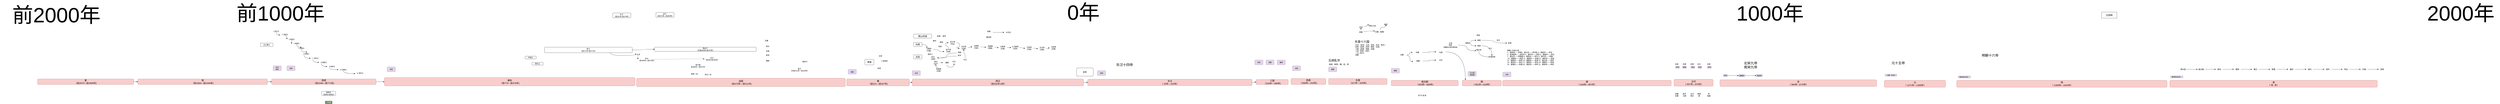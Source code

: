 <mxfile version="10.7.7" type="github"><diagram id="B4h1iAgGutounkVAhYRp" name="history"><mxGraphModel dx="4932" dy="409" grid="1" gridSize="10" guides="1" tooltips="1" connect="1" arrows="1" fold="1" page="1" pageScale="1" pageWidth="827" pageHeight="1169" math="0" shadow="0"><root><mxCell id="0"/><mxCell id="BBm1sS53cPZoSCzeiZzq-1" value="年代" style="" parent="0"/><mxCell id="BBm1sS53cPZoSCzeiZzq-2" value="前1000年" style="text;html=1;strokeColor=none;fillColor=none;align=center;verticalAlign=middle;whiteSpace=wrap;rounded=0;fontSize=150;" parent="BBm1sS53cPZoSCzeiZzq-1" vertex="1"><mxGeometry x="-1980" y="33.5" width="810" height="140" as="geometry"/></mxCell><mxCell id="BBm1sS53cPZoSCzeiZzq-4" value="1000年" style="text;html=1;strokeColor=none;fillColor=none;align=center;verticalAlign=middle;whiteSpace=wrap;rounded=0;fontSize=150;" parent="BBm1sS53cPZoSCzeiZzq-1" vertex="1"><mxGeometry x="8840" y="46.5" width="560" height="114" as="geometry"/></mxCell><mxCell id="BBm1sS53cPZoSCzeiZzq-6" value="前2000年" style="text;html=1;strokeColor=none;fillColor=none;align=center;verticalAlign=middle;whiteSpace=wrap;rounded=0;fontSize=150;" parent="BBm1sS53cPZoSCzeiZzq-1" vertex="1"><mxGeometry x="-3590" y="46.5" width="810" height="140" as="geometry"/></mxCell><mxCell id="7VUQlQrSEYM7tF7wroQr-1" value="隋&lt;br&gt;（&amp;nbsp;&lt;span&gt;581年—618年&lt;/span&gt;）&lt;br&gt;" style="rounded=1;whiteSpace=wrap;html=1;fontSize=16;fillColor=#f8cecc;strokeColor=#b85450;" parent="BBm1sS53cPZoSCzeiZzq-1" vertex="1"><mxGeometry x="6910" y="590" width="280" height="40" as="geometry"/></mxCell><mxCell id="7VUQlQrSEYM7tF7wroQr-2" style="edgeStyle=orthogonalEdgeStyle;rounded=0;orthogonalLoop=1;jettySize=auto;html=1;exitX=1;exitY=0.25;exitDx=0;exitDy=0;entryX=0.079;entryY=-0.069;entryDx=0;entryDy=0;entryPerimeter=0;fontSize=16;curved=1;" parent="BBm1sS53cPZoSCzeiZzq-1" source="zDtLxDJx-mtVt5FpkuiB-14" target="7VUQlQrSEYM7tF7wroQr-1" edge="1"><mxGeometry relative="1" as="geometry"/></mxCell><mxCell id="7VUQlQrSEYM7tF7wroQr-8" value="西晋&lt;br&gt;（&lt;span&gt;266年—316年)&lt;/span&gt;&lt;br&gt;" style="rounded=1;whiteSpace=wrap;html=1;fontSize=16;fillColor=#f8cecc;strokeColor=#b85450;" parent="BBm1sS53cPZoSCzeiZzq-1" vertex="1"><mxGeometry x="5680" y="577" width="250" height="43" as="geometry"/></mxCell><mxCell id="7VUQlQrSEYM7tF7wroQr-10" value="&lt;span style=&quot;font-size: 21px;&quot;&gt;东晋十六国&lt;/span&gt;" style="text;html=1;strokeColor=none;fillColor=none;align=center;verticalAlign=middle;whiteSpace=wrap;rounded=0;fontSize=21;" parent="BBm1sS53cPZoSCzeiZzq-1" vertex="1"><mxGeometry x="6130" y="300" width="120" height="20" as="geometry"/></mxCell><mxCell id="9OOkJJ60_f5lkiLz93e9-2" value="唐朝一共有21帝 ：&lt;br&gt;1、唐高祖——李渊2、唐太宗——李世民&amp;nbsp;3、唐高宗——李治 &lt;br&gt;4、圣神皇帝——武则天&amp;nbsp;5、唐中宗——李显 6、唐睿宗——李旦 &lt;br&gt;7、唐玄宗——李隆基&amp;nbsp;8、唐肃宗——李亨 9、唐代宗——李豫&lt;br&gt;&amp;nbsp;10、唐德宗——李适 11、唐顺宗——李诵 12、唐宪宗——李纯 &lt;br&gt;13、唐穆宗——李恒 14、唐敬宗——李湛 15、唐文宗——李昂 &lt;br&gt;16、唐武宗——李炎 17、唐宣宗——李忱 18、唐懿宗——李凗 &lt;br&gt;19、唐僖宗——李儇 20、唐昭宗——李晔 21、唐哀帝——李祝" style="text;html=1;" parent="BBm1sS53cPZoSCzeiZzq-1" vertex="1"><mxGeometry x="7230" y="360" width="360" height="140" as="geometry"/></mxCell><mxCell id="9OOkJJ60_f5lkiLz93e9-5" value="" style="edgeStyle=orthogonalEdgeStyle;rounded=0;orthogonalLoop=1;jettySize=auto;html=1;curved=1;entryX=0;entryY=0.5;entryDx=0;entryDy=0;" parent="BBm1sS53cPZoSCzeiZzq-1" source="9OOkJJ60_f5lkiLz93e9-3" target="9OOkJJ60_f5lkiLz93e9-4" edge="1"><mxGeometry relative="1" as="geometry"><Array as="points"><mxPoint x="7029" y="420"/></Array></mxGeometry></mxCell><mxCell id="9OOkJJ60_f5lkiLz93e9-3" value="隋文帝" style="text;html=1;strokeColor=none;fillColor=none;align=center;verticalAlign=middle;whiteSpace=wrap;rounded=0;" parent="BBm1sS53cPZoSCzeiZzq-1" vertex="1"><mxGeometry x="7009" y="360" width="40" height="20" as="geometry"/></mxCell><mxCell id="9OOkJJ60_f5lkiLz93e9-4" value="隋炀帝" style="text;html=1;strokeColor=none;fillColor=none;align=center;verticalAlign=middle;whiteSpace=wrap;rounded=0;" parent="BBm1sS53cPZoSCzeiZzq-1" vertex="1"><mxGeometry x="7109" y="410" width="40" height="20" as="geometry"/></mxCell><mxCell id="9OOkJJ60_f5lkiLz93e9-7" value="李渊" style="text;html=1;strokeColor=none;fillColor=none;align=center;verticalAlign=middle;whiteSpace=wrap;rounded=0;" parent="BBm1sS53cPZoSCzeiZzq-1" vertex="1"><mxGeometry x="7230" y="310" width="40" height="20" as="geometry"/></mxCell><mxCell id="9OOkJJ60_f5lkiLz93e9-10" value="" style="edgeStyle=orthogonalEdgeStyle;rounded=0;orthogonalLoop=1;jettySize=auto;html=1;curved=1;entryX=0;entryY=0.5;entryDx=0;entryDy=0;" parent="BBm1sS53cPZoSCzeiZzq-1" source="9OOkJJ60_f5lkiLz93e9-8" target="9OOkJJ60_f5lkiLz93e9-9" edge="1"><mxGeometry relative="1" as="geometry"><Array as="points"><mxPoint x="6970" y="300"/></Array></mxGeometry></mxCell><mxCell id="9OOkJJ60_f5lkiLz93e9-12" value="" style="edgeStyle=orthogonalEdgeStyle;rounded=0;orthogonalLoop=1;jettySize=auto;html=1;curved=1;exitX=1;exitY=0.75;exitDx=0;exitDy=0;entryX=0;entryY=0.5;entryDx=0;entryDy=0;" parent="BBm1sS53cPZoSCzeiZzq-1" source="9OOkJJ60_f5lkiLz93e9-8" target="9OOkJJ60_f5lkiLz93e9-11" edge="1"><mxGeometry relative="1" as="geometry"><Array as="points"><mxPoint x="6970" y="340"/></Array></mxGeometry></mxCell><mxCell id="9OOkJJ60_f5lkiLz93e9-8" value="独孤氏" style="text;html=1;strokeColor=none;fillColor=none;align=center;verticalAlign=middle;whiteSpace=wrap;rounded=0;" parent="BBm1sS53cPZoSCzeiZzq-1" vertex="1"><mxGeometry x="6930" y="310" width="40" height="20" as="geometry"/></mxCell><mxCell id="9OOkJJ60_f5lkiLz93e9-13" style="edgeStyle=orthogonalEdgeStyle;rounded=0;orthogonalLoop=1;jettySize=auto;html=1;curved=1;entryX=0.33;entryY=0.08;entryDx=0;entryDy=0;entryPerimeter=0;" parent="BBm1sS53cPZoSCzeiZzq-1" source="9OOkJJ60_f5lkiLz93e9-11" target="9OOkJJ60_f5lkiLz93e9-4" edge="1"><mxGeometry relative="1" as="geometry"/></mxCell><mxCell id="9OOkJJ60_f5lkiLz93e9-11" value="妹妹" style="text;html=1;strokeColor=none;fillColor=none;align=center;verticalAlign=middle;whiteSpace=wrap;rounded=0;" parent="BBm1sS53cPZoSCzeiZzq-1" vertex="1"><mxGeometry x="7010" y="330" width="40" height="20" as="geometry"/></mxCell><mxCell id="9OOkJJ60_f5lkiLz93e9-24" style="edgeStyle=orthogonalEdgeStyle;curved=1;rounded=0;orthogonalLoop=1;jettySize=auto;html=1;exitX=1;exitY=0.5;exitDx=0;exitDy=0;entryX=0;entryY=0.5;entryDx=0;entryDy=0;" parent="BBm1sS53cPZoSCzeiZzq-1" source="9OOkJJ60_f5lkiLz93e9-9" target="9OOkJJ60_f5lkiLz93e9-7" edge="1"><mxGeometry relative="1" as="geometry"/></mxCell><mxCell id="9OOkJJ60_f5lkiLz93e9-9" value="姐姐" style="text;html=1;strokeColor=none;fillColor=none;align=center;verticalAlign=middle;whiteSpace=wrap;rounded=0;" parent="BBm1sS53cPZoSCzeiZzq-1" vertex="1"><mxGeometry x="7010" y="290" width="40" height="20" as="geometry"/></mxCell><mxCell id="9OOkJJ60_f5lkiLz93e9-25" value="母子" style="text;html=1;align=center;verticalAlign=middle;whiteSpace=wrap;rounded=0;labelBackgroundColor=#ffffff;" parent="BBm1sS53cPZoSCzeiZzq-1" vertex="1"><mxGeometry x="7149" y="290" width="40" height="20" as="geometry"/></mxCell><mxCell id="9OOkJJ60_f5lkiLz93e9-31" value="母子" style="text;html=1;align=center;verticalAlign=middle;whiteSpace=wrap;rounded=0;labelBackgroundColor=#ffffff;" parent="BBm1sS53cPZoSCzeiZzq-1" vertex="1"><mxGeometry x="7090" y="350" width="40" height="20" as="geometry"/></mxCell><mxCell id="9OOkJJ60_f5lkiLz93e9-38" value="李昞" style="text;html=1;" parent="BBm1sS53cPZoSCzeiZzq-1" vertex="1"><mxGeometry x="7010" y="250" width="50" height="30" as="geometry"/></mxCell><mxCell id="9OOkJJ60_f5lkiLz93e9-40" style="edgeStyle=orthogonalEdgeStyle;curved=1;rounded=0;orthogonalLoop=1;jettySize=auto;html=1;entryX=0;entryY=0.75;entryDx=0;entryDy=0;" parent="BBm1sS53cPZoSCzeiZzq-1" source="9OOkJJ60_f5lkiLz93e9-39" target="9OOkJJ60_f5lkiLz93e9-3" edge="1"><mxGeometry relative="1" as="geometry"/></mxCell><mxCell id="9OOkJJ60_f5lkiLz93e9-39" value="父亲&lt;br&gt;杨忠&lt;br&gt;&lt;font style=&quot;font-size: 11px&quot;&gt;西魏和北周军事贵族&lt;/font&gt;" style="text;html=1;strokeColor=none;fillColor=none;align=center;verticalAlign=middle;whiteSpace=wrap;rounded=0;labelBackgroundColor=#ffffff;" parent="BBm1sS53cPZoSCzeiZzq-1" vertex="1"><mxGeometry x="6770" y="310" width="110" height="50" as="geometry"/></mxCell><mxCell id="9OOkJJ60_f5lkiLz93e9-41" style="edgeStyle=orthogonalEdgeStyle;curved=1;rounded=0;orthogonalLoop=1;jettySize=auto;html=1;exitX=1;exitY=0.5;exitDx=0;exitDy=0;" parent="BBm1sS53cPZoSCzeiZzq-1" source="zDtLxDJx-mtVt5FpkuiB-10" target="zDtLxDJx-mtVt5FpkuiB-11" edge="1"><mxGeometry relative="1" as="geometry"/></mxCell><mxCell id="9OOkJJ60_f5lkiLz93e9-42" style="edgeStyle=orthogonalEdgeStyle;curved=1;rounded=0;orthogonalLoop=1;jettySize=auto;html=1;exitX=1;exitY=0.75;exitDx=0;exitDy=0;entryX=0;entryY=0.75;entryDx=0;entryDy=0;" parent="BBm1sS53cPZoSCzeiZzq-1" source="zDtLxDJx-mtVt5FpkuiB-10" target="zDtLxDJx-mtVt5FpkuiB-12" edge="1"><mxGeometry relative="1" as="geometry"/></mxCell><mxCell id="9OOkJJ60_f5lkiLz93e9-44" value="五凉 （前凉、北凉、西凉、后凉、南凉&amp;nbsp;)&lt;br&gt;四燕&amp;nbsp; &amp;nbsp;(前燕、后燕、南燕、北燕)&lt;br&gt;三秦&amp;nbsp; &amp;nbsp;(前秦、西秦、后秦)&lt;br&gt;二赵（前赵、后赵）&lt;br&gt;一汉&amp;nbsp; (成汉)&lt;br&gt;胡夏" style="text;html=1;" parent="BBm1sS53cPZoSCzeiZzq-1" vertex="1"><mxGeometry x="6140" y="320" width="210" height="130" as="geometry"/></mxCell><mxCell id="9OOkJJ60_f5lkiLz93e9-45" value="五胡乱华" style="text;html=1;strokeColor=none;fillColor=none;align=center;verticalAlign=middle;whiteSpace=wrap;rounded=0;labelBackgroundColor=#ffffff;fontSize=21;" parent="BBm1sS53cPZoSCzeiZzq-1" vertex="1"><mxGeometry x="5940" y="430" width="100" height="30" as="geometry"/></mxCell><mxCell id="9OOkJJ60_f5lkiLz93e9-47" value="匈奴、鲜卑、羯、氐、羌" style="text;html=1;fontSize=13;" parent="BBm1sS53cPZoSCzeiZzq-1" vertex="1"><mxGeometry x="5950" y="460" width="170" height="30" as="geometry"/></mxCell><mxCell id="9OOkJJ60_f5lkiLz93e9-48" value="新莽" style="rounded=1;whiteSpace=wrap;html=1;labelBackgroundColor=#ffffff;fontSize=13;" parent="BBm1sS53cPZoSCzeiZzq-1" vertex="1"><mxGeometry x="4140" y="500" width="120" height="60" as="geometry"/></mxCell><mxCell id="9OOkJJ60_f5lkiLz93e9-51" value="" style="edgeStyle=orthogonalEdgeStyle;curved=1;rounded=0;orthogonalLoop=1;jettySize=auto;html=1;fontSize=13;" parent="BBm1sS53cPZoSCzeiZzq-1" source="9OOkJJ60_f5lkiLz93e9-49" target="9OOkJJ60_f5lkiLz93e9-50" edge="1"><mxGeometry relative="1" as="geometry"/></mxCell><mxCell id="9OOkJJ60_f5lkiLz93e9-49" value="清太祖" style="text;html=1;strokeColor=none;fillColor=none;align=center;verticalAlign=middle;whiteSpace=wrap;rounded=0;labelBackgroundColor=#ffffff;fontSize=13;" parent="BBm1sS53cPZoSCzeiZzq-1" vertex="1"><mxGeometry x="12060" y="500" width="50" height="20" as="geometry"/></mxCell><mxCell id="9OOkJJ60_f5lkiLz93e9-53" value="" style="edgeStyle=orthogonalEdgeStyle;curved=1;rounded=0;orthogonalLoop=1;jettySize=auto;html=1;fontSize=13;" parent="BBm1sS53cPZoSCzeiZzq-1" source="9OOkJJ60_f5lkiLz93e9-50" target="9OOkJJ60_f5lkiLz93e9-52" edge="1"><mxGeometry relative="1" as="geometry"/></mxCell><mxCell id="9OOkJJ60_f5lkiLz93e9-50" value="皇太极" style="text;html=1;strokeColor=none;fillColor=none;align=center;verticalAlign=middle;whiteSpace=wrap;rounded=0;labelBackgroundColor=#ffffff;fontSize=13;" parent="BBm1sS53cPZoSCzeiZzq-1" vertex="1"><mxGeometry x="12190" y="500" width="50" height="20" as="geometry"/></mxCell><mxCell id="9OOkJJ60_f5lkiLz93e9-55" value="" style="edgeStyle=orthogonalEdgeStyle;curved=1;rounded=0;orthogonalLoop=1;jettySize=auto;html=1;fontSize=13;" parent="BBm1sS53cPZoSCzeiZzq-1" source="9OOkJJ60_f5lkiLz93e9-52" target="9OOkJJ60_f5lkiLz93e9-54" edge="1"><mxGeometry relative="1" as="geometry"/></mxCell><mxCell id="9OOkJJ60_f5lkiLz93e9-52" value="顺治" style="text;html=1;strokeColor=none;fillColor=none;align=center;verticalAlign=middle;whiteSpace=wrap;rounded=0;labelBackgroundColor=#ffffff;fontSize=13;" parent="BBm1sS53cPZoSCzeiZzq-1" vertex="1"><mxGeometry x="12320" y="500" width="50" height="20" as="geometry"/></mxCell><mxCell id="9OOkJJ60_f5lkiLz93e9-57" value="" style="edgeStyle=orthogonalEdgeStyle;curved=1;rounded=0;orthogonalLoop=1;jettySize=auto;html=1;fontSize=13;" parent="BBm1sS53cPZoSCzeiZzq-1" source="9OOkJJ60_f5lkiLz93e9-54" target="9OOkJJ60_f5lkiLz93e9-56" edge="1"><mxGeometry relative="1" as="geometry"/></mxCell><mxCell id="9OOkJJ60_f5lkiLz93e9-54" value="康熙" style="text;html=1;strokeColor=none;fillColor=none;align=center;verticalAlign=middle;whiteSpace=wrap;rounded=0;labelBackgroundColor=#ffffff;fontSize=13;" parent="BBm1sS53cPZoSCzeiZzq-1" vertex="1"><mxGeometry x="12450" y="500" width="50" height="20" as="geometry"/></mxCell><mxCell id="9OOkJJ60_f5lkiLz93e9-59" value="" style="edgeStyle=orthogonalEdgeStyle;curved=1;rounded=0;orthogonalLoop=1;jettySize=auto;html=1;fontSize=13;" parent="BBm1sS53cPZoSCzeiZzq-1" source="9OOkJJ60_f5lkiLz93e9-56" target="9OOkJJ60_f5lkiLz93e9-58" edge="1"><mxGeometry relative="1" as="geometry"/></mxCell><mxCell id="9OOkJJ60_f5lkiLz93e9-56" value="雍正" style="text;html=1;strokeColor=none;fillColor=none;align=center;verticalAlign=middle;whiteSpace=wrap;rounded=0;labelBackgroundColor=#ffffff;fontSize=13;" parent="BBm1sS53cPZoSCzeiZzq-1" vertex="1"><mxGeometry x="12580" y="500" width="50" height="20" as="geometry"/></mxCell><mxCell id="9OOkJJ60_f5lkiLz93e9-61" value="" style="edgeStyle=orthogonalEdgeStyle;curved=1;rounded=0;orthogonalLoop=1;jettySize=auto;html=1;fontSize=13;" parent="BBm1sS53cPZoSCzeiZzq-1" source="9OOkJJ60_f5lkiLz93e9-58" target="9OOkJJ60_f5lkiLz93e9-60" edge="1"><mxGeometry relative="1" as="geometry"/></mxCell><mxCell id="9OOkJJ60_f5lkiLz93e9-58" value="乾隆" style="text;html=1;strokeColor=none;fillColor=none;align=center;verticalAlign=middle;whiteSpace=wrap;rounded=0;labelBackgroundColor=#ffffff;fontSize=13;" parent="BBm1sS53cPZoSCzeiZzq-1" vertex="1"><mxGeometry x="12710" y="500" width="50" height="20" as="geometry"/></mxCell><mxCell id="9OOkJJ60_f5lkiLz93e9-63" value="" style="edgeStyle=orthogonalEdgeStyle;curved=1;rounded=0;orthogonalLoop=1;jettySize=auto;html=1;fontSize=13;" parent="BBm1sS53cPZoSCzeiZzq-1" source="9OOkJJ60_f5lkiLz93e9-60" target="9OOkJJ60_f5lkiLz93e9-62" edge="1"><mxGeometry relative="1" as="geometry"/></mxCell><mxCell id="9OOkJJ60_f5lkiLz93e9-60" value="嘉庆" style="text;html=1;strokeColor=none;fillColor=none;align=center;verticalAlign=middle;whiteSpace=wrap;rounded=0;labelBackgroundColor=#ffffff;fontSize=13;" parent="BBm1sS53cPZoSCzeiZzq-1" vertex="1"><mxGeometry x="12840" y="500" width="50" height="20" as="geometry"/></mxCell><mxCell id="9OOkJJ60_f5lkiLz93e9-65" value="" style="edgeStyle=orthogonalEdgeStyle;curved=1;rounded=0;orthogonalLoop=1;jettySize=auto;html=1;fontSize=13;" parent="BBm1sS53cPZoSCzeiZzq-1" source="9OOkJJ60_f5lkiLz93e9-62" target="9OOkJJ60_f5lkiLz93e9-64" edge="1"><mxGeometry relative="1" as="geometry"/></mxCell><mxCell id="9OOkJJ60_f5lkiLz93e9-62" value="道光" style="text;html=1;strokeColor=none;fillColor=none;align=center;verticalAlign=middle;whiteSpace=wrap;rounded=0;labelBackgroundColor=#ffffff;fontSize=13;" parent="BBm1sS53cPZoSCzeiZzq-1" vertex="1"><mxGeometry x="12970" y="500" width="50" height="20" as="geometry"/></mxCell><mxCell id="9OOkJJ60_f5lkiLz93e9-67" value="" style="edgeStyle=orthogonalEdgeStyle;curved=1;rounded=0;orthogonalLoop=1;jettySize=auto;html=1;fontSize=13;" parent="BBm1sS53cPZoSCzeiZzq-1" source="9OOkJJ60_f5lkiLz93e9-64" target="9OOkJJ60_f5lkiLz93e9-66" edge="1"><mxGeometry relative="1" as="geometry"/></mxCell><mxCell id="9OOkJJ60_f5lkiLz93e9-64" value="咸丰" style="text;html=1;strokeColor=none;fillColor=none;align=center;verticalAlign=middle;whiteSpace=wrap;rounded=0;labelBackgroundColor=#ffffff;fontSize=13;" parent="BBm1sS53cPZoSCzeiZzq-1" vertex="1"><mxGeometry x="13100" y="500" width="50" height="20" as="geometry"/></mxCell><mxCell id="9OOkJJ60_f5lkiLz93e9-69" value="" style="edgeStyle=orthogonalEdgeStyle;curved=1;rounded=0;orthogonalLoop=1;jettySize=auto;html=1;fontSize=13;" parent="BBm1sS53cPZoSCzeiZzq-1" source="9OOkJJ60_f5lkiLz93e9-66" target="9OOkJJ60_f5lkiLz93e9-68" edge="1"><mxGeometry relative="1" as="geometry"/></mxCell><mxCell id="9OOkJJ60_f5lkiLz93e9-66" value="同治" style="text;html=1;strokeColor=none;fillColor=none;align=center;verticalAlign=middle;whiteSpace=wrap;rounded=0;labelBackgroundColor=#ffffff;fontSize=13;" parent="BBm1sS53cPZoSCzeiZzq-1" vertex="1"><mxGeometry x="13230" y="500" width="50" height="20" as="geometry"/></mxCell><mxCell id="9OOkJJ60_f5lkiLz93e9-71" value="" style="edgeStyle=orthogonalEdgeStyle;curved=1;rounded=0;orthogonalLoop=1;jettySize=auto;html=1;fontSize=13;" parent="BBm1sS53cPZoSCzeiZzq-1" source="9OOkJJ60_f5lkiLz93e9-68" target="9OOkJJ60_f5lkiLz93e9-70" edge="1"><mxGeometry relative="1" as="geometry"/></mxCell><mxCell id="9OOkJJ60_f5lkiLz93e9-68" value="光绪" style="text;html=1;strokeColor=none;fillColor=none;align=center;verticalAlign=middle;whiteSpace=wrap;rounded=0;labelBackgroundColor=#ffffff;fontSize=13;" parent="BBm1sS53cPZoSCzeiZzq-1" vertex="1"><mxGeometry x="13360" y="500" width="50" height="20" as="geometry"/></mxCell><mxCell id="9OOkJJ60_f5lkiLz93e9-70" value="宣统" style="text;html=1;strokeColor=none;fillColor=none;align=center;verticalAlign=middle;whiteSpace=wrap;rounded=0;labelBackgroundColor=#ffffff;fontSize=13;" parent="BBm1sS53cPZoSCzeiZzq-1" vertex="1"><mxGeometry x="13490" y="500" width="50" height="20" as="geometry"/></mxCell><mxCell id="9OOkJJ60_f5lkiLz93e9-72" value="明朝十六帝" style="text;html=1;strokeColor=none;fillColor=none;align=center;verticalAlign=middle;whiteSpace=wrap;rounded=0;labelBackgroundColor=#ffffff;fontSize=24;" parent="BBm1sS53cPZoSCzeiZzq-1" vertex="1"><mxGeometry x="10620" y="380" width="160" height="60" as="geometry"/></mxCell><mxCell id="9OOkJJ60_f5lkiLz93e9-73" value="北宋九帝&lt;br&gt;南宋九帝&lt;br&gt;" style="text;html=1;strokeColor=none;fillColor=none;align=center;verticalAlign=middle;whiteSpace=wrap;rounded=0;labelBackgroundColor=#ffffff;fontSize=24;" parent="BBm1sS53cPZoSCzeiZzq-1" vertex="1"><mxGeometry x="8900" y="445" width="160" height="70" as="geometry"/></mxCell><mxCell id="9OOkJJ60_f5lkiLz93e9-74" value="元十五帝&lt;br&gt;" style="text;html=1;strokeColor=none;fillColor=none;align=center;verticalAlign=middle;whiteSpace=wrap;rounded=0;labelBackgroundColor=#ffffff;fontSize=24;" parent="BBm1sS53cPZoSCzeiZzq-1" vertex="1"><mxGeometry x="9960" y="430" width="160" height="70" as="geometry"/></mxCell><mxCell id="9OOkJJ60_f5lkiLz93e9-75" value="东汉十四帝" style="text;html=1;strokeColor=none;fillColor=none;align=center;verticalAlign=middle;whiteSpace=wrap;rounded=0;labelBackgroundColor=#ffffff;fontSize=24;" parent="BBm1sS53cPZoSCzeiZzq-1" vertex="1"><mxGeometry x="4400" y="455" width="170" height="45" as="geometry"/></mxCell><mxCell id="mkLbTUoJTqNUCXqjL3VC-3" value="" style="edgeStyle=orthogonalEdgeStyle;rounded=0;orthogonalLoop=1;jettySize=auto;html=1;fontSize=11;curved=1;entryX=0;entryY=0.75;entryDx=0;entryDy=0;" parent="BBm1sS53cPZoSCzeiZzq-1" source="mkLbTUoJTqNUCXqjL3VC-1" target="mkLbTUoJTqNUCXqjL3VC-2" edge="1"><mxGeometry relative="1" as="geometry"><mxPoint x="-1590" y="262" as="targetPoint"/><Array as="points"><mxPoint x="-1607" y="261"/></Array></mxGeometry></mxCell><mxCell id="mkLbTUoJTqNUCXqjL3VC-1" value="1.周文王&lt;br style=&quot;font-size: 11px;&quot;&gt;" style="text;html=1;strokeColor=none;fillColor=none;align=center;verticalAlign=middle;whiteSpace=wrap;rounded=0;fontSize=11;" parent="BBm1sS53cPZoSCzeiZzq-1" vertex="1"><mxGeometry x="-1634.5" y="227.5" width="55" height="15" as="geometry"/></mxCell><mxCell id="mkLbTUoJTqNUCXqjL3VC-26" style="edgeStyle=orthogonalEdgeStyle;curved=1;rounded=0;orthogonalLoop=1;jettySize=auto;html=1;exitX=0.5;exitY=1;exitDx=0;exitDy=0;entryX=0;entryY=0.5;entryDx=0;entryDy=0;fontSize=11;" parent="BBm1sS53cPZoSCzeiZzq-1" source="mkLbTUoJTqNUCXqjL3VC-2" target="mkLbTUoJTqNUCXqjL3VC-4" edge="1"><mxGeometry relative="1" as="geometry"/></mxCell><mxCell id="mkLbTUoJTqNUCXqjL3VC-2" value="2. 周武王&lt;br style=&quot;font-size: 11px;&quot;&gt;" style="text;html=1;strokeColor=none;fillColor=none;align=center;verticalAlign=middle;whiteSpace=wrap;rounded=0;fontSize=11;" parent="BBm1sS53cPZoSCzeiZzq-1" vertex="1"><mxGeometry x="-1579.5" y="250" width="70" height="15" as="geometry"/></mxCell><mxCell id="mkLbTUoJTqNUCXqjL3VC-27" style="edgeStyle=orthogonalEdgeStyle;curved=1;rounded=0;orthogonalLoop=1;jettySize=auto;html=1;exitX=0.5;exitY=1;exitDx=0;exitDy=0;entryX=-0.013;entryY=0.644;entryDx=0;entryDy=0;entryPerimeter=0;fontSize=11;" parent="BBm1sS53cPZoSCzeiZzq-1" source="mkLbTUoJTqNUCXqjL3VC-4" target="mkLbTUoJTqNUCXqjL3VC-6" edge="1"><mxGeometry relative="1" as="geometry"/></mxCell><mxCell id="mkLbTUoJTqNUCXqjL3VC-4" value="3.周成王&lt;br style=&quot;font-size: 11px;&quot;&gt;" style="text;html=1;strokeColor=none;fillColor=none;align=center;verticalAlign=middle;whiteSpace=wrap;rounded=0;fontSize=11;" parent="BBm1sS53cPZoSCzeiZzq-1" vertex="1"><mxGeometry x="-1530" y="285" width="70" height="15" as="geometry"/></mxCell><mxCell id="mkLbTUoJTqNUCXqjL3VC-9" value="" style="edgeStyle=orthogonalEdgeStyle;rounded=0;orthogonalLoop=1;jettySize=auto;html=1;fontSize=11;curved=1;" parent="BBm1sS53cPZoSCzeiZzq-1" source="mkLbTUoJTqNUCXqjL3VC-6" target="mkLbTUoJTqNUCXqjL3VC-8" edge="1"><mxGeometry relative="1" as="geometry"/></mxCell><mxCell id="mkLbTUoJTqNUCXqjL3VC-6" value="4.周康王&lt;br style=&quot;font-size: 11px;&quot;&gt;" style="text;html=1;strokeColor=none;fillColor=none;align=center;verticalAlign=middle;whiteSpace=wrap;rounded=0;fontSize=11;" parent="BBm1sS53cPZoSCzeiZzq-1" vertex="1"><mxGeometry x="-1495" y="315" width="70" height="15" as="geometry"/></mxCell><mxCell id="mkLbTUoJTqNUCXqjL3VC-11" value="" style="edgeStyle=orthogonalEdgeStyle;rounded=0;orthogonalLoop=1;jettySize=auto;html=1;fontSize=11;curved=1;" parent="BBm1sS53cPZoSCzeiZzq-1" source="mkLbTUoJTqNUCXqjL3VC-8" target="mkLbTUoJTqNUCXqjL3VC-10" edge="1"><mxGeometry relative="1" as="geometry"/></mxCell><mxCell id="mkLbTUoJTqNUCXqjL3VC-8" value="5.周昭王&lt;br style=&quot;font-size: 11px&quot;&gt;" style="text;html=1;strokeColor=none;fillColor=none;align=center;verticalAlign=middle;whiteSpace=wrap;rounded=0;fontSize=11;" parent="BBm1sS53cPZoSCzeiZzq-1" vertex="1"><mxGeometry x="-1460" y="350" width="70" height="15" as="geometry"/></mxCell><mxCell id="mkLbTUoJTqNUCXqjL3VC-28" style="edgeStyle=orthogonalEdgeStyle;curved=1;rounded=0;orthogonalLoop=1;jettySize=auto;html=1;exitX=0.25;exitY=1;exitDx=0;exitDy=0;entryX=0;entryY=0.5;entryDx=0;entryDy=0;fontSize=11;" parent="BBm1sS53cPZoSCzeiZzq-1" source="mkLbTUoJTqNUCXqjL3VC-10" target="mkLbTUoJTqNUCXqjL3VC-12" edge="1"><mxGeometry relative="1" as="geometry"/></mxCell><mxCell id="mkLbTUoJTqNUCXqjL3VC-10" value="6.周穆王&lt;br style=&quot;font-size: 11px&quot;&gt;" style="text;html=1;strokeColor=none;fillColor=none;align=center;verticalAlign=middle;whiteSpace=wrap;rounded=0;fontSize=11;" parent="BBm1sS53cPZoSCzeiZzq-1" vertex="1"><mxGeometry x="-1425" y="390" width="70" height="15" as="geometry"/></mxCell><mxCell id="mkLbTUoJTqNUCXqjL3VC-29" style="edgeStyle=orthogonalEdgeStyle;curved=1;rounded=0;orthogonalLoop=1;jettySize=auto;html=1;exitX=0.25;exitY=1;exitDx=0;exitDy=0;entryX=0;entryY=0.5;entryDx=0;entryDy=0;fontSize=11;" parent="BBm1sS53cPZoSCzeiZzq-1" source="mkLbTUoJTqNUCXqjL3VC-12" target="mkLbTUoJTqNUCXqjL3VC-15" edge="1"><mxGeometry relative="1" as="geometry"/></mxCell><mxCell id="mkLbTUoJTqNUCXqjL3VC-12" value="7. 周共王&lt;br style=&quot;font-size: 11px&quot;&gt;" style="text;html=1;strokeColor=none;fillColor=none;align=center;verticalAlign=middle;whiteSpace=wrap;rounded=0;fontSize=11;" parent="BBm1sS53cPZoSCzeiZzq-1" vertex="1"><mxGeometry x="-1360" y="422.5" width="70" height="15" as="geometry"/></mxCell><mxCell id="mkLbTUoJTqNUCXqjL3VC-30" style="edgeStyle=orthogonalEdgeStyle;curved=1;rounded=0;orthogonalLoop=1;jettySize=auto;html=1;exitX=0.25;exitY=1;exitDx=0;exitDy=0;entryX=0;entryY=0.5;entryDx=0;entryDy=0;fontSize=11;" parent="BBm1sS53cPZoSCzeiZzq-1" source="mkLbTUoJTqNUCXqjL3VC-15" target="mkLbTUoJTqNUCXqjL3VC-18" edge="1"><mxGeometry relative="1" as="geometry"/></mxCell><mxCell id="mkLbTUoJTqNUCXqjL3VC-15" value="8.周懿王&lt;br style=&quot;font-size: 11px&quot;&gt;" style="text;html=1;strokeColor=none;fillColor=none;align=center;verticalAlign=middle;whiteSpace=wrap;rounded=0;fontSize=11;" parent="BBm1sS53cPZoSCzeiZzq-1" vertex="1"><mxGeometry x="-1300" y="452.5" width="70" height="15" as="geometry"/></mxCell><mxCell id="mkLbTUoJTqNUCXqjL3VC-33" style="edgeStyle=orthogonalEdgeStyle;curved=1;rounded=0;orthogonalLoop=1;jettySize=auto;html=1;exitX=0.25;exitY=1;exitDx=0;exitDy=0;entryX=0;entryY=0.5;entryDx=0;entryDy=0;fontSize=11;" parent="BBm1sS53cPZoSCzeiZzq-1" source="mkLbTUoJTqNUCXqjL3VC-18" target="mkLbTUoJTqNUCXqjL3VC-22" edge="1"><mxGeometry relative="1" as="geometry"><Array as="points"><mxPoint x="-1223" y="512"/><mxPoint x="-1180" y="512"/></Array></mxGeometry></mxCell><mxCell id="mkLbTUoJTqNUCXqjL3VC-18" value="9.周孝王&lt;br style=&quot;font-size: 11px&quot;&gt;" style="text;html=1;strokeColor=none;fillColor=none;align=center;verticalAlign=middle;whiteSpace=wrap;rounded=0;fontSize=11;" parent="BBm1sS53cPZoSCzeiZzq-1" vertex="1"><mxGeometry x="-1241" y="482.5" width="70" height="15" as="geometry"/></mxCell><mxCell id="mkLbTUoJTqNUCXqjL3VC-32" style="edgeStyle=orthogonalEdgeStyle;curved=1;rounded=0;orthogonalLoop=1;jettySize=auto;html=1;exitX=0.5;exitY=1;exitDx=0;exitDy=0;entryX=0;entryY=0.75;entryDx=0;entryDy=0;fontSize=11;" parent="BBm1sS53cPZoSCzeiZzq-1" source="mkLbTUoJTqNUCXqjL3VC-22" target="mkLbTUoJTqNUCXqjL3VC-24" edge="1"><mxGeometry relative="1" as="geometry"/></mxCell><mxCell id="mkLbTUoJTqNUCXqjL3VC-22" value="10.周夷王&lt;br style=&quot;font-size: 11px&quot;&gt;" style="text;html=1;strokeColor=none;fillColor=none;align=center;verticalAlign=middle;whiteSpace=wrap;rounded=0;fontSize=11;" parent="BBm1sS53cPZoSCzeiZzq-1" vertex="1"><mxGeometry x="-1160" y="505" width="70" height="15" as="geometry"/></mxCell><mxCell id="mkLbTUoJTqNUCXqjL3VC-24" value="11.周厉王&lt;br style=&quot;font-size: 11px&quot;&gt;" style="text;html=1;strokeColor=none;fillColor=none;align=center;verticalAlign=middle;whiteSpace=wrap;rounded=0;fontSize=11;" parent="BBm1sS53cPZoSCzeiZzq-1" vertex="1"><mxGeometry x="-1040" y="530" width="70" height="15" as="geometry"/></mxCell><mxCell id="mkLbTUoJTqNUCXqjL3VC-34" value="丰京&lt;br&gt;镐京&lt;br&gt;" style="rounded=1;whiteSpace=wrap;html=1;fontSize=11;fillColor=#e1d5e7;strokeColor=#9673a6;" parent="BBm1sS53cPZoSCzeiZzq-1" vertex="1"><mxGeometry x="-1629" y="485" width="59" height="35" as="geometry"/></mxCell><mxCell id="mkLbTUoJTqNUCXqjL3VC-35" value="洛邑&lt;br&gt;" style="rounded=1;whiteSpace=wrap;html=1;fontSize=11;fillColor=#e1d5e7;strokeColor=#9673a6;" parent="BBm1sS53cPZoSCzeiZzq-1" vertex="1"><mxGeometry x="-1530" y="485" width="59" height="35" as="geometry"/></mxCell><mxCell id="mkLbTUoJTqNUCXqjL3VC-36" value="洛邑&lt;br&gt;" style="rounded=1;whiteSpace=wrap;html=1;fontSize=11;fillColor=#e1d5e7;strokeColor=#9673a6;" parent="BBm1sS53cPZoSCzeiZzq-1" vertex="1"><mxGeometry x="-810" y="492.5" width="59" height="35" as="geometry"/></mxCell><mxCell id="mkLbTUoJTqNUCXqjL3VC-37" value="&lt;a href=&quot;http://www.baidu.com/link?url=76q2UDPfSxzPTE1Mu0Wg75S7NPzDqXegIcsCEhIgDwE2rgqp0p_rTrg9P3lgl5f5bU5ZxPcVjd9F250gaG32z8Ggh8OfIpqLy_AelFm7E1m&quot; target=&quot;_blank&quot;&gt;咸阳&lt;/a&gt;&lt;br&gt;" style="rounded=1;whiteSpace=wrap;html=1;fontSize=11;fillColor=#e1d5e7;strokeColor=#9673a6;" parent="BBm1sS53cPZoSCzeiZzq-1" vertex="1"><mxGeometry x="2500" y="510" width="59" height="35" as="geometry"/></mxCell><mxCell id="mkLbTUoJTqNUCXqjL3VC-38" value="长安&lt;br&gt;" style="rounded=1;whiteSpace=wrap;html=1;fontSize=11;fillColor=#e1d5e7;strokeColor=#9673a6;" parent="BBm1sS53cPZoSCzeiZzq-1" vertex="1"><mxGeometry x="2960" y="520" width="59" height="35" as="geometry"/></mxCell><mxCell id="mkLbTUoJTqNUCXqjL3VC-39" value="洛阳&lt;br&gt;" style="rounded=1;whiteSpace=wrap;html=1;fontSize=11;fillColor=#e1d5e7;strokeColor=#9673a6;" parent="BBm1sS53cPZoSCzeiZzq-1" vertex="1"><mxGeometry x="4290" y="520" width="59" height="35" as="geometry"/></mxCell><mxCell id="mkLbTUoJTqNUCXqjL3VC-40" value="洛阳&lt;br&gt;" style="rounded=1;whiteSpace=wrap;html=1;fontSize=11;fillColor=#e1d5e7;strokeColor=#9673a6;" parent="BBm1sS53cPZoSCzeiZzq-1" vertex="1"><mxGeometry x="5420" y="442.5" width="59" height="35" as="geometry"/></mxCell><mxCell id="mkLbTUoJTqNUCXqjL3VC-41" value="成都&lt;br&gt;" style="rounded=1;whiteSpace=wrap;html=1;fontSize=11;fillColor=#e1d5e7;strokeColor=#9673a6;" parent="BBm1sS53cPZoSCzeiZzq-1" vertex="1"><mxGeometry x="5500" y="442.5" width="59" height="35" as="geometry"/></mxCell><mxCell id="mkLbTUoJTqNUCXqjL3VC-44" value="&lt;span&gt;建邺&lt;/span&gt;&lt;br&gt;" style="rounded=1;whiteSpace=wrap;html=1;fontSize=11;fillColor=#e1d5e7;strokeColor=#9673a6;" parent="BBm1sS53cPZoSCzeiZzq-1" vertex="1"><mxGeometry x="5580" y="442.5" width="59" height="35" as="geometry"/></mxCell><mxCell id="mkLbTUoJTqNUCXqjL3VC-45" value="洛阳&lt;br&gt;" style="rounded=1;whiteSpace=wrap;html=1;fontSize=11;fillColor=#e1d5e7;strokeColor=#9673a6;" parent="BBm1sS53cPZoSCzeiZzq-1" vertex="1"><mxGeometry x="5690" y="485" width="59" height="35" as="geometry"/></mxCell><mxCell id="mkLbTUoJTqNUCXqjL3VC-46" value="&lt;span&gt;建康&lt;/span&gt;&lt;br&gt;" style="rounded=1;whiteSpace=wrap;html=1;fontSize=11;fillColor=#e1d5e7;strokeColor=#9673a6;" parent="BBm1sS53cPZoSCzeiZzq-1" vertex="1"><mxGeometry x="5950" y="492.5" width="59" height="35" as="geometry"/></mxCell><mxCell id="mkLbTUoJTqNUCXqjL3VC-47" value="&lt;span&gt;建康&lt;/span&gt;&lt;br&gt;" style="rounded=1;whiteSpace=wrap;html=1;fontSize=11;fillColor=#e1d5e7;strokeColor=#9673a6;" parent="BBm1sS53cPZoSCzeiZzq-1" vertex="1"><mxGeometry x="6400" y="502.5" width="59" height="35" as="geometry"/></mxCell><mxCell id="mkLbTUoJTqNUCXqjL3VC-51" value="&lt;span&gt;大兴城&lt;br&gt;&lt;/span&gt;洛阳城&lt;br&gt;" style="rounded=1;whiteSpace=wrap;html=1;fontSize=11;fillColor=#e1d5e7;strokeColor=#9673a6;" parent="BBm1sS53cPZoSCzeiZzq-1" vertex="1"><mxGeometry x="6951" y="525" width="59" height="35" as="geometry"/></mxCell><mxCell id="mkLbTUoJTqNUCXqjL3VC-52" value="长安&lt;br&gt;" style="rounded=1;whiteSpace=wrap;html=1;fontSize=11;fillColor=#e1d5e7;strokeColor=#9673a6;" parent="BBm1sS53cPZoSCzeiZzq-1" vertex="1"><mxGeometry x="7200.5" y="530" width="59" height="35" as="geometry"/></mxCell><mxCell id="mkLbTUoJTqNUCXqjL3VC-53" value="开封&lt;br&gt;" style="rounded=1;whiteSpace=wrap;html=1;fontSize=11;fillColor=#e1d5e7;strokeColor=#9673a6;" parent="BBm1sS53cPZoSCzeiZzq-1" vertex="1"><mxGeometry x="8440" y="487.5" width="30" height="15" as="geometry"/></mxCell><mxCell id="mkLbTUoJTqNUCXqjL3VC-54" value="洛阳&lt;br&gt;" style="rounded=1;whiteSpace=wrap;html=1;fontSize=11;fillColor=#e1d5e7;strokeColor=#9673a6;" parent="BBm1sS53cPZoSCzeiZzq-1" vertex="1"><mxGeometry x="8490" y="487.5" width="30" height="15" as="geometry"/></mxCell><mxCell id="mkLbTUoJTqNUCXqjL3VC-55" value="开封&lt;br&gt;" style="rounded=1;whiteSpace=wrap;html=1;fontSize=11;fillColor=#e1d5e7;strokeColor=#9673a6;" parent="BBm1sS53cPZoSCzeiZzq-1" vertex="1"><mxGeometry x="8550" y="487.5" width="30" height="15" as="geometry"/></mxCell><mxCell id="mkLbTUoJTqNUCXqjL3VC-56" value="开封&lt;br&gt;" style="rounded=1;whiteSpace=wrap;html=1;fontSize=11;fillColor=#e1d5e7;strokeColor=#9673a6;" parent="BBm1sS53cPZoSCzeiZzq-1" vertex="1"><mxGeometry x="8600" y="487.5" width="30" height="15" as="geometry"/></mxCell><mxCell id="mkLbTUoJTqNUCXqjL3VC-57" value="开封&lt;br&gt;" style="rounded=1;whiteSpace=wrap;html=1;fontSize=11;fillColor=#e1d5e7;strokeColor=#9673a6;" parent="BBm1sS53cPZoSCzeiZzq-1" vertex="1"><mxGeometry x="8668.5" y="487.5" width="30" height="15" as="geometry"/></mxCell><mxCell id="mkLbTUoJTqNUCXqjL3VC-60" value="" style="edgeStyle=orthogonalEdgeStyle;curved=1;rounded=0;orthogonalLoop=1;jettySize=auto;html=1;fontSize=11;" parent="BBm1sS53cPZoSCzeiZzq-1" source="mkLbTUoJTqNUCXqjL3VC-58" target="mkLbTUoJTqNUCXqjL3VC-59" edge="1"><mxGeometry relative="1" as="geometry"/></mxCell><mxCell id="mkLbTUoJTqNUCXqjL3VC-58" value="开封&lt;br&gt;" style="rounded=1;whiteSpace=wrap;html=1;fontSize=11;fillColor=#e1d5e7;strokeColor=#9673a6;" parent="BBm1sS53cPZoSCzeiZzq-1" vertex="1"><mxGeometry x="8784" y="547.5" width="30" height="15" as="geometry"/></mxCell><mxCell id="mkLbTUoJTqNUCXqjL3VC-62" value="" style="edgeStyle=orthogonalEdgeStyle;curved=1;rounded=0;orthogonalLoop=1;jettySize=auto;html=1;fontSize=11;" parent="BBm1sS53cPZoSCzeiZzq-1" source="mkLbTUoJTqNUCXqjL3VC-59" target="mkLbTUoJTqNUCXqjL3VC-61" edge="1"><mxGeometry relative="1" as="geometry"/></mxCell><mxCell id="mkLbTUoJTqNUCXqjL3VC-59" value="建康府" style="rounded=1;whiteSpace=wrap;html=1;fontSize=11;fillColor=#e1d5e7;strokeColor=#9673a6;" parent="BBm1sS53cPZoSCzeiZzq-1" vertex="1"><mxGeometry x="8894" y="548" width="46" height="15" as="geometry"/></mxCell><mxCell id="mkLbTUoJTqNUCXqjL3VC-61" value="临安府" style="rounded=1;whiteSpace=wrap;html=1;fontSize=11;fillColor=#e1d5e7;strokeColor=#9673a6;" parent="BBm1sS53cPZoSCzeiZzq-1" vertex="1"><mxGeometry x="9020" y="548" width="46" height="15" as="geometry"/></mxCell><mxCell id="mkLbTUoJTqNUCXqjL3VC-63" value="&lt;span&gt;大都（北京)&lt;/span&gt;&lt;br&gt;" style="rounded=1;whiteSpace=wrap;html=1;fontSize=11;fillColor=#e1d5e7;strokeColor=#9673a6;" parent="BBm1sS53cPZoSCzeiZzq-1" vertex="1"><mxGeometry x="9945" y="545" width="85" height="15" as="geometry"/></mxCell><mxCell id="mkLbTUoJTqNUCXqjL3VC-64" value="&lt;span&gt;顺天府(北京）&lt;/span&gt;&lt;br&gt;" style="rounded=1;whiteSpace=wrap;html=1;fontSize=11;fillColor=#e1d5e7;strokeColor=#9673a6;" parent="BBm1sS53cPZoSCzeiZzq-1" vertex="1"><mxGeometry x="10470" y="558" width="90" height="15" as="geometry"/></mxCell><mxCell id="mkLbTUoJTqNUCXqjL3VC-66" value="&lt;span&gt;顺天府(北京）&lt;/span&gt;&lt;br&gt;" style="rounded=1;whiteSpace=wrap;html=1;fontSize=11;fillColor=#e1d5e7;strokeColor=#9673a6;" parent="BBm1sS53cPZoSCzeiZzq-1" vertex="1"><mxGeometry x="11995" y="557.5" width="90" height="15" as="geometry"/></mxCell><mxCell id="q0YfwvbicKMwDBuohbKJ-3" value="" style="edgeStyle=orthogonalEdgeStyle;curved=1;rounded=0;orthogonalLoop=1;jettySize=auto;html=1;fontSize=28;" edge="1" parent="BBm1sS53cPZoSCzeiZzq-1" source="q0YfwvbicKMwDBuohbKJ-1" target="q0YfwvbicKMwDBuohbKJ-2"><mxGeometry relative="1" as="geometry"/></mxCell><mxCell id="q0YfwvbicKMwDBuohbKJ-5" value="" style="edgeStyle=orthogonalEdgeStyle;curved=1;rounded=0;orthogonalLoop=1;jettySize=auto;html=1;fontSize=28;" edge="1" parent="BBm1sS53cPZoSCzeiZzq-1" source="q0YfwvbicKMwDBuohbKJ-1" target="q0YfwvbicKMwDBuohbKJ-4"><mxGeometry relative="1" as="geometry"/></mxCell><mxCell id="q0YfwvbicKMwDBuohbKJ-1" value="&lt;font style=&quot;font-size: 12px&quot;&gt;前秦&lt;/font&gt;" style="text;html=1;strokeColor=none;fillColor=none;align=center;verticalAlign=middle;whiteSpace=wrap;rounded=0;fontSize=28;" vertex="1" parent="BBm1sS53cPZoSCzeiZzq-1"><mxGeometry x="6162" y="225" width="40" height="20" as="geometry"/></mxCell><mxCell id="q0YfwvbicKMwDBuohbKJ-7" value="" style="edgeStyle=orthogonalEdgeStyle;curved=1;rounded=0;orthogonalLoop=1;jettySize=auto;html=1;fontSize=28;" edge="1" parent="BBm1sS53cPZoSCzeiZzq-1" source="q0YfwvbicKMwDBuohbKJ-4" target="q0YfwvbicKMwDBuohbKJ-6"><mxGeometry relative="1" as="geometry"/></mxCell><mxCell id="q0YfwvbicKMwDBuohbKJ-4" value="&lt;font style=&quot;font-size: 12px&quot;&gt;苻坚&lt;/font&gt;" style="text;html=1;strokeColor=none;fillColor=none;align=center;verticalAlign=middle;whiteSpace=wrap;rounded=0;fontSize=28;" vertex="1" parent="BBm1sS53cPZoSCzeiZzq-1"><mxGeometry x="6162" y="190" width="40" height="20" as="geometry"/></mxCell><mxCell id="q0YfwvbicKMwDBuohbKJ-6" value="&lt;font style=&quot;font-size: 12px&quot;&gt;淝水之战&lt;/font&gt;" style="text;html=1;strokeColor=none;fillColor=none;align=center;verticalAlign=middle;whiteSpace=wrap;rounded=0;fontSize=28;" vertex="1" parent="BBm1sS53cPZoSCzeiZzq-1"><mxGeometry x="6240" y="173.5" width="50" height="30" as="geometry"/></mxCell><mxCell id="q0YfwvbicKMwDBuohbKJ-9" value="" style="edgeStyle=orthogonalEdgeStyle;curved=1;rounded=0;orthogonalLoop=1;jettySize=auto;html=1;fontSize=28;" edge="1" parent="BBm1sS53cPZoSCzeiZzq-1" source="q0YfwvbicKMwDBuohbKJ-2" target="q0YfwvbicKMwDBuohbKJ-8"><mxGeometry relative="1" as="geometry"/></mxCell><mxCell id="q0YfwvbicKMwDBuohbKJ-2" value="&lt;span style=&quot;font-size: 12px&quot;&gt;后秦（姚秦）&lt;/span&gt;" style="text;html=1;strokeColor=none;fillColor=none;align=center;verticalAlign=middle;whiteSpace=wrap;rounded=0;fontSize=28;" vertex="1" parent="BBm1sS53cPZoSCzeiZzq-1"><mxGeometry x="6282" y="225" width="78" height="15" as="geometry"/></mxCell><mxCell id="q0YfwvbicKMwDBuohbKJ-8" value="&lt;span style=&quot;font-size: 12px&quot;&gt;姚苌&lt;/span&gt;" style="text;html=1;strokeColor=none;fillColor=none;align=center;verticalAlign=middle;whiteSpace=wrap;rounded=0;fontSize=28;" vertex="1" parent="BBm1sS53cPZoSCzeiZzq-1"><mxGeometry x="6322" y="171.5" width="78" height="15" as="geometry"/></mxCell><mxCell id="1" style="" parent="0"/><mxCell id="7VUQlQrSEYM7tF7wroQr-6" value="" style="edgeStyle=orthogonalEdgeStyle;rounded=0;orthogonalLoop=1;jettySize=auto;html=1;fontSize=16;" parent="1" source="aPUkME7y7yC4_XbtxQYm-2" target="aPUkME7y7yC4_XbtxQYm-11" edge="1"><mxGeometry relative="1" as="geometry"/></mxCell><mxCell id="aPUkME7y7yC4_XbtxQYm-2" value="秦&lt;br&gt;（&lt;span&gt;前221—前207年)&lt;/span&gt;&lt;br&gt;" style="rounded=1;whiteSpace=wrap;html=1;fontSize=16;fillColor=#f8cecc;strokeColor=#b85450;" parent="1" vertex="1"><mxGeometry x="2490" y="580" width="450" height="50" as="geometry"/></mxCell><mxCell id="aPUkME7y7yC4_XbtxQYm-3" value="李斯" style="rounded=1;whiteSpace=wrap;html=1;fontSize=16;" parent="1" vertex="1"><mxGeometry x="2620" y="438" width="65" height="40" as="geometry"/></mxCell><mxCell id="aPUkME7y7yC4_XbtxQYm-4" value="战国&lt;br&gt;（&lt;span&gt;前475年—前221年&lt;/span&gt;&lt;span&gt;)&lt;/span&gt;&lt;br&gt;" style="rounded=1;whiteSpace=wrap;html=1;fontSize=16;fillColor=#f8cecc;strokeColor=#b85450;" parent="1" vertex="1"><mxGeometry x="980" y="575" width="1500" height="60" as="geometry"/></mxCell><mxCell id="aPUkME7y7yC4_XbtxQYm-5" value="春秋&lt;br&gt;（&lt;span&gt;前770—前476年)&lt;/span&gt;&lt;br&gt;" style="rounded=1;whiteSpace=wrap;html=1;fontSize=16;fillColor=#f8cecc;strokeColor=#b85450;" parent="1" vertex="1"><mxGeometry x="-830" y="570" width="1800" height="60" as="geometry"/></mxCell><mxCell id="7VUQlQrSEYM7tF7wroQr-5" value="" style="edgeStyle=orthogonalEdgeStyle;rounded=0;orthogonalLoop=1;jettySize=auto;html=1;fontSize=16;" parent="1" source="aPUkME7y7yC4_XbtxQYm-6" target="aPUkME7y7yC4_XbtxQYm-5" edge="1"><mxGeometry relative="1" as="geometry"/></mxCell><mxCell id="aPUkME7y7yC4_XbtxQYm-6" value="西周&lt;br&gt;（&lt;span&gt;前1046—前771年)&lt;/span&gt;&lt;br&gt;" style="rounded=1;whiteSpace=wrap;html=1;fontSize=16;fillColor=#f8cecc;strokeColor=#b85450;" parent="1" vertex="1"><mxGeometry x="-1640" y="580" width="750" height="40" as="geometry"/></mxCell><mxCell id="7VUQlQrSEYM7tF7wroQr-4" value="" style="edgeStyle=orthogonalEdgeStyle;rounded=0;orthogonalLoop=1;jettySize=auto;html=1;fontSize=16;" parent="1" source="aPUkME7y7yC4_XbtxQYm-7" target="aPUkME7y7yC4_XbtxQYm-6" edge="1"><mxGeometry relative="1" as="geometry"/></mxCell><mxCell id="aPUkME7y7yC4_XbtxQYm-7" value="商&lt;br&gt;（&lt;span&gt;前1600—前1046年)&lt;/span&gt;&lt;br&gt;" style="rounded=1;whiteSpace=wrap;html=1;fontSize=16;fillColor=#f8cecc;strokeColor=#b85450;" parent="1" vertex="1"><mxGeometry x="-2600" y="580" width="930" height="40" as="geometry"/></mxCell><mxCell id="7VUQlQrSEYM7tF7wroQr-3" value="" style="edgeStyle=orthogonalEdgeStyle;rounded=0;orthogonalLoop=1;jettySize=auto;html=1;fontSize=16;" parent="1" source="aPUkME7y7yC4_XbtxQYm-8" target="aPUkME7y7yC4_XbtxQYm-7" edge="1"><mxGeometry relative="1" as="geometry"/></mxCell><mxCell id="aPUkME7y7yC4_XbtxQYm-8" value="夏&lt;br&gt;（&lt;span&gt;前2070—前1600年)&lt;/span&gt;&lt;br&gt;" style="rounded=1;whiteSpace=wrap;html=1;fontSize=16;fillColor=#f8cecc;strokeColor=#b85450;" parent="1" vertex="1"><mxGeometry x="-3320" y="580" width="690" height="40" as="geometry"/></mxCell><mxCell id="aPUkME7y7yC4_XbtxQYm-9" value="齐桓公" style="rounded=1;whiteSpace=wrap;html=1;fontSize=12;" parent="1" vertex="1"><mxGeometry x="180" y="415" width="80" height="20" as="geometry"/></mxCell><mxCell id="7VUQlQrSEYM7tF7wroQr-7" value="" style="edgeStyle=orthogonalEdgeStyle;rounded=0;orthogonalLoop=1;jettySize=auto;html=1;fontSize=16;" parent="1" source="aPUkME7y7yC4_XbtxQYm-11" target="aPUkME7y7yC4_XbtxQYm-40" edge="1"><mxGeometry relative="1" as="geometry"/></mxCell><mxCell id="aPUkME7y7yC4_XbtxQYm-11" value="西汉&lt;br&gt;（前202年-8年）&lt;br&gt;" style="rounded=1;whiteSpace=wrap;html=1;fontSize=16;fillColor=#f8cecc;strokeColor=#b85450;" parent="1" vertex="1"><mxGeometry x="2960" y="580" width="1230" height="50" as="geometry"/></mxCell><mxCell id="MpLFHPZ68rCktOpKLuaT-13" style="edgeStyle=orthogonalEdgeStyle;curved=1;rounded=0;orthogonalLoop=1;jettySize=auto;html=1;exitX=1;exitY=0.5;exitDx=0;exitDy=0;entryX=0.25;entryY=0;entryDx=0;entryDy=0;" parent="1" source="aPUkME7y7yC4_XbtxQYm-12" target="MpLFHPZ68rCktOpKLuaT-6" edge="1"><mxGeometry relative="1" as="geometry"/></mxCell><mxCell id="aPUkME7y7yC4_XbtxQYm-12" value="刘邦" style="rounded=1;whiteSpace=wrap;html=1;fontSize=16;" parent="1" vertex="1"><mxGeometry x="2970" y="315" width="60" height="30" as="geometry"/></mxCell><mxCell id="aPUkME7y7yC4_XbtxQYm-13" value="商山四诰" style="rounded=1;whiteSpace=wrap;html=1;fontSize=16;" parent="1" vertex="1"><mxGeometry x="2970" y="255" width="130" height="30" as="geometry"/></mxCell><mxCell id="aPUkME7y7yC4_XbtxQYm-14" value="吕后" style="rounded=1;whiteSpace=wrap;html=1;fontSize=16;" parent="1" vertex="1"><mxGeometry x="2970" y="405" width="60" height="30" as="geometry"/></mxCell><mxCell id="aPUkME7y7yC4_XbtxQYm-39" style="edgeStyle=orthogonalEdgeStyle;curved=1;rounded=0;orthogonalLoop=1;jettySize=auto;html=1;exitX=1;exitY=0.5;exitDx=0;exitDy=0;entryX=0;entryY=0.5;entryDx=0;entryDy=0;fontSize=12;" parent="1" source="aPUkME7y7yC4_XbtxQYm-15" target="aPUkME7y7yC4_XbtxQYm-16" edge="1"><mxGeometry relative="1" as="geometry"/></mxCell><mxCell id="r9mWfL_eA96lx4Y-Phn7-4" style="edgeStyle=orthogonalEdgeStyle;rounded=0;orthogonalLoop=1;jettySize=auto;html=1;exitX=0.75;exitY=1;exitDx=0;exitDy=0;entryX=0.016;entryY=0.413;entryDx=0;entryDy=0;entryPerimeter=0;curved=1;" parent="1" source="aPUkME7y7yC4_XbtxQYm-15" target="r9mWfL_eA96lx4Y-Phn7-3" edge="1"><mxGeometry relative="1" as="geometry"/></mxCell><mxCell id="aPUkME7y7yC4_XbtxQYm-15" value="老子&amp;nbsp;&lt;br style=&quot;font-size: 12px;&quot;&gt;（前571年-前471年）&lt;br style=&quot;font-size: 12px;&quot;&gt;" style="rounded=1;whiteSpace=wrap;html=1;fontSize=12;" parent="1" vertex="1"><mxGeometry x="320" y="350" width="630" height="40" as="geometry"/></mxCell><mxCell id="aPUkME7y7yC4_XbtxQYm-16" value="鬼谷子&amp;nbsp;&lt;br style=&quot;font-size: 12px;&quot;&gt;（约前400年-前270年）&lt;br style=&quot;font-size: 12px;&quot;&gt;" style="rounded=1;whiteSpace=wrap;html=1;fontSize=12;" parent="1" vertex="1"><mxGeometry x="1110" y="350" width="730" height="30" as="geometry"/></mxCell><mxCell id="aPUkME7y7yC4_XbtxQYm-17" value="孔子&amp;nbsp;&lt;br style=&quot;font-size: 12px&quot;&gt;（前551年-前479年）&lt;br style=&quot;font-size: 12px&quot;&gt;" style="rounded=1;whiteSpace=wrap;html=1;fontSize=12;" parent="1" vertex="1"><mxGeometry x="810" y="102" width="130" height="35" as="geometry"/></mxCell><mxCell id="aPUkME7y7yC4_XbtxQYm-21" value="孟子&amp;nbsp;&lt;br style=&quot;font-size: 12px&quot;&gt;（&lt;span&gt;前372年—前289年&lt;/span&gt;）&lt;br&gt;" style="rounded=1;whiteSpace=wrap;html=1;fontSize=12;" parent="1" vertex="1"><mxGeometry x="1120" y="98" width="130" height="35" as="geometry"/></mxCell><mxCell id="aPUkME7y7yC4_XbtxQYm-25" value="&lt;div style=&quot;text-align: center&quot;&gt;韩非子&lt;br&gt;&lt;/div&gt;" style="text;html=1;fontSize=12;" parent="1" vertex="1"><mxGeometry x="2170" y="441" width="90" height="30" as="geometry"/></mxCell><mxCell id="aPUkME7y7yC4_XbtxQYm-26" value="杨朱一派" style="text;html=1;fontSize=12;" parent="1" vertex="1"><mxGeometry x="1370" y="530" width="70" height="30" as="geometry"/></mxCell><mxCell id="aPUkME7y7yC4_XbtxQYm-27" value="&lt;div style=&quot;text-align: center&quot;&gt;&lt;span&gt;庄子&lt;/span&gt;&lt;/div&gt;&lt;div style=&quot;text-align: center&quot;&gt;&lt;span&gt;（前369-前286年）&lt;/span&gt;&lt;/div&gt;" style="text;html=1;fontSize=12;" parent="1" vertex="1"><mxGeometry x="1468" y="414" width="233" height="41" as="geometry"/></mxCell><mxCell id="aPUkME7y7yC4_XbtxQYm-28" value="尹文一派" style="text;html=1;fontSize=12;" parent="1" vertex="1"><mxGeometry x="1468" y="534.5" width="70" height="30" as="geometry"/></mxCell><mxCell id="aPUkME7y7yC4_XbtxQYm-32" value="庞涓" style="text;html=1;fontSize=12;" parent="1" vertex="1"><mxGeometry x="1908" y="394" width="50" height="30" as="geometry"/></mxCell><mxCell id="aPUkME7y7yC4_XbtxQYm-33" value="孙膑" style="text;html=1;fontSize=12;" parent="1" vertex="1"><mxGeometry x="1908" y="365" width="60" height="30" as="geometry"/></mxCell><mxCell id="aPUkME7y7yC4_XbtxQYm-34" value="商鞅" style="text;html=1;fontSize=12;" parent="1" vertex="1"><mxGeometry x="1908" y="435" width="50" height="30" as="geometry"/></mxCell><mxCell id="aPUkME7y7yC4_XbtxQYm-37" value="张仪" style="text;html=1;fontSize=12;" parent="1" vertex="1"><mxGeometry x="1908" y="330" width="50" height="30" as="geometry"/></mxCell><mxCell id="aPUkME7y7yC4_XbtxQYm-38" value="苏秦" style="text;html=1;fontSize=12;" parent="1" vertex="1"><mxGeometry x="1900" y="288.5" width="50" height="30" as="geometry"/></mxCell><mxCell id="7VUQlQrSEYM7tF7wroQr-9" value="" style="edgeStyle=orthogonalEdgeStyle;rounded=0;orthogonalLoop=1;jettySize=auto;html=1;fontSize=16;" parent="1" source="aPUkME7y7yC4_XbtxQYm-40" target="zDtLxDJx-mtVt5FpkuiB-6" edge="1"><mxGeometry relative="1" as="geometry"/></mxCell><mxCell id="aPUkME7y7yC4_XbtxQYm-40" value="东汉&lt;br&gt;（&amp;nbsp;&lt;span&gt;25年—220年&lt;/span&gt;）&lt;br&gt;" style="rounded=1;whiteSpace=wrap;html=1;fontSize=16;fillColor=#f8cecc;strokeColor=#b85450;" parent="1" vertex="1"><mxGeometry x="4220" y="582" width="1180" height="46" as="geometry"/></mxCell><mxCell id="aPUkME7y7yC4_XbtxQYm-42" value="唐&lt;br&gt;（&amp;nbsp;&lt;span&gt;618年—907年&lt;/span&gt;）&lt;br&gt;" style="rounded=1;whiteSpace=wrap;html=1;fontSize=16;fillColor=#f8cecc;strokeColor=#b85450;" parent="1" vertex="1"><mxGeometry x="7200" y="590" width="1210" height="40" as="geometry"/></mxCell><mxCell id="aPUkME7y7yC4_XbtxQYm-43" value="宋&lt;br&gt;（ 960年- 1279年）&lt;br&gt;" style="rounded=1;whiteSpace=wrap;html=1;fontSize=16;fillColor=#f8cecc;strokeColor=#b85450;" parent="1" vertex="1"><mxGeometry x="8760" y="586" width="1125" height="48" as="geometry"/></mxCell><mxCell id="aPUkME7y7yC4_XbtxQYm-44" value="元&lt;br&gt;（&amp;nbsp;&lt;span&gt;1271年—1368年&lt;/span&gt;）&lt;br&gt;" style="rounded=1;whiteSpace=wrap;html=1;fontSize=16;fillColor=#f8cecc;strokeColor=#b85450;" parent="1" vertex="1"><mxGeometry x="9940" y="590" width="440" height="50" as="geometry"/></mxCell><mxCell id="aPUkME7y7yC4_XbtxQYm-45" value="明&lt;br&gt;（&amp;nbsp;&lt;span&gt;1368年―1644&lt;/span&gt;&lt;span&gt;年&lt;/span&gt;）&lt;br&gt;" style="rounded=1;whiteSpace=wrap;html=1;fontSize=16;fillColor=#f8cecc;strokeColor=#b85450;" parent="1" vertex="1"><mxGeometry x="10460" y="590" width="1510" height="50" as="geometry"/></mxCell><mxCell id="aPUkME7y7yC4_XbtxQYm-46" value="清&lt;br&gt;（ 年- 年）&lt;br&gt;" style="rounded=1;whiteSpace=wrap;html=1;fontSize=16;fillColor=#f8cecc;strokeColor=#b85450;" parent="1" vertex="1"><mxGeometry x="11990" y="590" width="1490" height="50" as="geometry"/></mxCell><mxCell id="aPUkME7y7yC4_XbtxQYm-47" value="王阳明" style="rounded=1;whiteSpace=wrap;html=1;glass=0;fontSize=16;arcSize=0;" parent="1" vertex="1"><mxGeometry x="11500" y="95.5" width="110" height="44" as="geometry"/></mxCell><mxCell id="XmjEOH4qvzH-M5LciXww-1" value="古公覃父" style="rounded=1;whiteSpace=wrap;html=1;" parent="1" vertex="1"><mxGeometry x="-1720" y="320" width="90" height="25" as="geometry"/></mxCell><mxCell id="MpLFHPZ68rCktOpKLuaT-1" value="萧何" style="text;html=1;strokeColor=none;fillColor=none;align=center;verticalAlign=middle;whiteSpace=wrap;rounded=0;" parent="1" vertex="1"><mxGeometry x="3100" y="294" width="40" height="20" as="geometry"/></mxCell><mxCell id="MpLFHPZ68rCktOpKLuaT-2" value="韩信" style="text;html=1;strokeColor=none;fillColor=none;align=center;verticalAlign=middle;whiteSpace=wrap;rounded=0;" parent="1" vertex="1"><mxGeometry x="3150" y="304" width="40" height="20" as="geometry"/></mxCell><mxCell id="MpLFHPZ68rCktOpKLuaT-3" value="张良" style="text;html=1;strokeColor=none;fillColor=none;align=center;verticalAlign=middle;whiteSpace=wrap;rounded=0;" parent="1" vertex="1"><mxGeometry x="3140" y="335" width="40" height="20" as="geometry"/></mxCell><mxCell id="MpLFHPZ68rCktOpKLuaT-4" value="彭越" style="text;html=1;strokeColor=none;fillColor=none;align=center;verticalAlign=middle;whiteSpace=wrap;rounded=0;" parent="1" vertex="1"><mxGeometry x="3130" y="260" width="40" height="20" as="geometry"/></mxCell><mxCell id="MpLFHPZ68rCktOpKLuaT-5" value="英布" style="text;html=1;strokeColor=none;fillColor=none;align=center;verticalAlign=middle;whiteSpace=wrap;rounded=0;" parent="1" vertex="1"><mxGeometry x="3170" y="260" width="40" height="20" as="geometry"/></mxCell><mxCell id="MpLFHPZ68rCktOpKLuaT-18" style="edgeStyle=orthogonalEdgeStyle;curved=1;rounded=0;orthogonalLoop=1;jettySize=auto;html=1;exitX=1;exitY=0.5;exitDx=0;exitDy=0;entryX=0;entryY=0.75;entryDx=0;entryDy=0;" parent="1" source="MpLFHPZ68rCktOpKLuaT-6" target="MpLFHPZ68rCktOpKLuaT-17" edge="1"><mxGeometry relative="1" as="geometry"/></mxCell><mxCell id="MpLFHPZ68rCktOpKLuaT-6" value="汉惠帝（刘盈）" style="text;html=1;strokeColor=none;fillColor=none;align=center;verticalAlign=middle;whiteSpace=wrap;rounded=0;" parent="1" vertex="1"><mxGeometry x="3050" y="355" width="60" height="25" as="geometry"/></mxCell><mxCell id="MpLFHPZ68rCktOpKLuaT-7" value="戚夫人" style="text;html=1;strokeColor=none;fillColor=none;align=center;verticalAlign=middle;whiteSpace=wrap;rounded=0;" parent="1" vertex="1"><mxGeometry x="3060" y="387.5" width="60" height="27" as="geometry"/></mxCell><mxCell id="MpLFHPZ68rCktOpKLuaT-23" style="edgeStyle=orthogonalEdgeStyle;curved=1;rounded=0;orthogonalLoop=1;jettySize=auto;html=1;exitX=1;exitY=0.5;exitDx=0;exitDy=0;" parent="1" source="MpLFHPZ68rCktOpKLuaT-10" target="MpLFHPZ68rCktOpKLuaT-22" edge="1"><mxGeometry relative="1" as="geometry"/></mxCell><mxCell id="MpLFHPZ68rCktOpKLuaT-10" value="汉文帝&lt;br&gt;（刘恒）&lt;br&gt;" style="text;html=1;strokeColor=none;fillColor=none;align=center;verticalAlign=middle;whiteSpace=wrap;rounded=0;" parent="1" vertex="1"><mxGeometry x="3300" y="340" width="60" height="25" as="geometry"/></mxCell><mxCell id="MpLFHPZ68rCktOpKLuaT-40" style="edgeStyle=orthogonalEdgeStyle;curved=1;rounded=0;orthogonalLoop=1;jettySize=auto;html=1;exitX=0.5;exitY=0;exitDx=0;exitDy=0;entryX=0.5;entryY=1;entryDx=0;entryDy=0;" parent="1" source="MpLFHPZ68rCktOpKLuaT-11" target="MpLFHPZ68rCktOpKLuaT-10" edge="1"><mxGeometry relative="1" as="geometry"/></mxCell><mxCell id="MpLFHPZ68rCktOpKLuaT-11" value="代王" style="text;html=1;strokeColor=none;fillColor=none;align=center;verticalAlign=middle;whiteSpace=wrap;rounded=0;" parent="1" vertex="1"><mxGeometry x="3310" y="428.5" width="60" height="25" as="geometry"/></mxCell><mxCell id="MpLFHPZ68rCktOpKLuaT-25" style="edgeStyle=orthogonalEdgeStyle;curved=1;rounded=0;orthogonalLoop=1;jettySize=auto;html=1;exitX=0.5;exitY=0;exitDx=0;exitDy=0;entryX=0;entryY=0.5;entryDx=0;entryDy=0;" parent="1" source="MpLFHPZ68rCktOpKLuaT-17" target="MpLFHPZ68rCktOpKLuaT-24" edge="1"><mxGeometry relative="1" as="geometry"/></mxCell><mxCell id="MpLFHPZ68rCktOpKLuaT-17" value="前少帝（刘恭）" style="text;html=1;strokeColor=none;fillColor=none;align=center;verticalAlign=middle;whiteSpace=wrap;rounded=0;" parent="1" vertex="1"><mxGeometry x="3190" y="362.5" width="60" height="25" as="geometry"/></mxCell><mxCell id="MpLFHPZ68rCktOpKLuaT-34" style="edgeStyle=orthogonalEdgeStyle;curved=1;rounded=0;orthogonalLoop=1;jettySize=auto;html=1;exitX=0;exitY=0.75;exitDx=0;exitDy=0;entryX=1;entryY=0.5;entryDx=0;entryDy=0;" parent="1" source="MpLFHPZ68rCktOpKLuaT-20" target="MpLFHPZ68rCktOpKLuaT-27" edge="1"><mxGeometry relative="1" as="geometry"/></mxCell><mxCell id="MpLFHPZ68rCktOpKLuaT-20" value="周勃" style="text;html=1;strokeColor=none;fillColor=none;align=center;verticalAlign=middle;whiteSpace=wrap;rounded=0;" parent="1" vertex="1"><mxGeometry x="3280" y="377.5" width="40" height="20" as="geometry"/></mxCell><mxCell id="MpLFHPZ68rCktOpKLuaT-35" style="edgeStyle=orthogonalEdgeStyle;curved=1;rounded=0;orthogonalLoop=1;jettySize=auto;html=1;exitX=0;exitY=0.75;exitDx=0;exitDy=0;entryX=1;entryY=0.5;entryDx=0;entryDy=0;" parent="1" source="MpLFHPZ68rCktOpKLuaT-21" target="MpLFHPZ68rCktOpKLuaT-27" edge="1"><mxGeometry relative="1" as="geometry"/></mxCell><mxCell id="MpLFHPZ68rCktOpKLuaT-21" value="陈平" style="text;html=1;strokeColor=none;fillColor=none;align=center;verticalAlign=middle;whiteSpace=wrap;rounded=0;" parent="1" vertex="1"><mxGeometry x="3280" y="400" width="40" height="20" as="geometry"/></mxCell><mxCell id="MpLFHPZ68rCktOpKLuaT-42" value="" style="edgeStyle=orthogonalEdgeStyle;curved=1;rounded=0;orthogonalLoop=1;jettySize=auto;html=1;" parent="1" source="MpLFHPZ68rCktOpKLuaT-22" target="MpLFHPZ68rCktOpKLuaT-41" edge="1"><mxGeometry relative="1" as="geometry"/></mxCell><mxCell id="MpLFHPZ68rCktOpKLuaT-22" value="汉景帝（刘启）" style="text;html=1;strokeColor=none;fillColor=none;align=center;verticalAlign=middle;whiteSpace=wrap;rounded=0;" parent="1" vertex="1"><mxGeometry x="3390" y="335" width="60" height="25" as="geometry"/></mxCell><mxCell id="MpLFHPZ68rCktOpKLuaT-45" value="" style="edgeStyle=orthogonalEdgeStyle;curved=1;rounded=0;orthogonalLoop=1;jettySize=auto;html=1;" parent="1" source="MpLFHPZ68rCktOpKLuaT-41" target="MpLFHPZ68rCktOpKLuaT-44" edge="1"><mxGeometry relative="1" as="geometry"/></mxCell><mxCell id="MpLFHPZ68rCktOpKLuaT-41" value="汉武帝&lt;br&gt;（刘彻）&lt;br&gt;" style="text;html=1;strokeColor=none;fillColor=none;align=center;verticalAlign=middle;whiteSpace=wrap;rounded=0;" parent="1" vertex="1"><mxGeometry x="3490" y="337.5" width="60" height="25" as="geometry"/></mxCell><mxCell id="MpLFHPZ68rCktOpKLuaT-47" value="" style="edgeStyle=orthogonalEdgeStyle;curved=1;rounded=0;orthogonalLoop=1;jettySize=auto;html=1;" parent="1" source="MpLFHPZ68rCktOpKLuaT-44" target="MpLFHPZ68rCktOpKLuaT-46" edge="1"><mxGeometry relative="1" as="geometry"/></mxCell><mxCell id="MpLFHPZ68rCktOpKLuaT-44" value="汉昭帝&lt;br&gt;（刘弗）&lt;br&gt;" style="text;html=1;strokeColor=none;fillColor=none;align=center;verticalAlign=middle;whiteSpace=wrap;rounded=0;" parent="1" vertex="1"><mxGeometry x="3580" y="340" width="60" height="25" as="geometry"/></mxCell><mxCell id="MpLFHPZ68rCktOpKLuaT-49" value="" style="edgeStyle=orthogonalEdgeStyle;curved=1;rounded=0;orthogonalLoop=1;jettySize=auto;html=1;" parent="1" source="MpLFHPZ68rCktOpKLuaT-46" target="MpLFHPZ68rCktOpKLuaT-48" edge="1"><mxGeometry relative="1" as="geometry"/></mxCell><mxCell id="MpLFHPZ68rCktOpKLuaT-46" value="9.汉废帝&lt;br&gt;（刘贺）&lt;br&gt;" style="text;html=1;strokeColor=none;fillColor=none;align=center;verticalAlign=middle;whiteSpace=wrap;rounded=0;" parent="1" vertex="1"><mxGeometry x="3670" y="340" width="60" height="25" as="geometry"/></mxCell><mxCell id="MpLFHPZ68rCktOpKLuaT-51" value="" style="edgeStyle=orthogonalEdgeStyle;curved=1;rounded=0;orthogonalLoop=1;jettySize=auto;html=1;" parent="1" source="MpLFHPZ68rCktOpKLuaT-48" target="MpLFHPZ68rCktOpKLuaT-50" edge="1"><mxGeometry relative="1" as="geometry"/></mxCell><mxCell id="MpLFHPZ68rCktOpKLuaT-48" value="汉宣帝&lt;br&gt;（刘询）&lt;br&gt;" style="text;html=1;strokeColor=none;fillColor=none;align=center;verticalAlign=middle;whiteSpace=wrap;rounded=0;" parent="1" vertex="1"><mxGeometry x="3770" y="345" width="60" height="25" as="geometry"/></mxCell><mxCell id="MpLFHPZ68rCktOpKLuaT-55" value="" style="edgeStyle=orthogonalEdgeStyle;curved=1;rounded=0;orthogonalLoop=1;jettySize=auto;html=1;" parent="1" source="MpLFHPZ68rCktOpKLuaT-50" target="MpLFHPZ68rCktOpKLuaT-54" edge="1"><mxGeometry relative="1" as="geometry"/></mxCell><mxCell id="MpLFHPZ68rCktOpKLuaT-50" value="汉元帝&lt;br&gt;（刘奭）&lt;br&gt;" style="text;html=1;strokeColor=none;fillColor=none;align=center;verticalAlign=middle;whiteSpace=wrap;rounded=0;" parent="1" vertex="1"><mxGeometry x="3862" y="347.5" width="60" height="25" as="geometry"/></mxCell><mxCell id="MpLFHPZ68rCktOpKLuaT-54" value="汉成帝&lt;br&gt;（刘骜）&lt;br&gt;" style="text;html=1;strokeColor=none;fillColor=none;align=center;verticalAlign=middle;whiteSpace=wrap;rounded=0;" parent="1" vertex="1"><mxGeometry x="3945" y="342.5" width="60" height="25" as="geometry"/></mxCell><mxCell id="MpLFHPZ68rCktOpKLuaT-26" style="edgeStyle=orthogonalEdgeStyle;curved=1;rounded=0;orthogonalLoop=1;jettySize=auto;html=1;exitX=1;exitY=0.5;exitDx=0;exitDy=0;entryX=0;entryY=0.75;entryDx=0;entryDy=0;" parent="1" source="MpLFHPZ68rCktOpKLuaT-24" target="MpLFHPZ68rCktOpKLuaT-10" edge="1"><mxGeometry relative="1" as="geometry"/></mxCell><mxCell id="MpLFHPZ68rCktOpKLuaT-24" value="后少帝&lt;br&gt;（刘弘）&lt;br&gt;" style="text;html=1;strokeColor=none;fillColor=none;align=center;verticalAlign=middle;whiteSpace=wrap;rounded=0;" parent="1" vertex="1"><mxGeometry x="3220" y="305" width="60" height="25" as="geometry"/></mxCell><mxCell id="MpLFHPZ68rCktOpKLuaT-27" value="赵王&lt;br&gt;（吕禄）&lt;br&gt;" style="text;html=1;strokeColor=none;fillColor=none;align=center;verticalAlign=middle;whiteSpace=wrap;rounded=0;" parent="1" vertex="1"><mxGeometry x="3080" y="414" width="60" height="27" as="geometry"/></mxCell><mxCell id="MpLFHPZ68rCktOpKLuaT-30" value="" style="edgeStyle=orthogonalEdgeStyle;curved=1;rounded=0;orthogonalLoop=1;jettySize=auto;html=1;" parent="1" source="MpLFHPZ68rCktOpKLuaT-28" target="MpLFHPZ68rCktOpKLuaT-29" edge="1"><mxGeometry relative="1" as="geometry"/></mxCell><mxCell id="MpLFHPZ68rCktOpKLuaT-28" value="梁王&lt;br&gt;（吕产）&lt;br&gt;" style="text;html=1;strokeColor=none;fillColor=none;align=center;verticalAlign=middle;whiteSpace=wrap;rounded=0;" parent="1" vertex="1"><mxGeometry x="3100" y="448" width="60" height="27" as="geometry"/></mxCell><mxCell id="MpLFHPZ68rCktOpKLuaT-33" style="edgeStyle=orthogonalEdgeStyle;curved=1;rounded=0;orthogonalLoop=1;jettySize=auto;html=1;exitX=0.5;exitY=1;exitDx=0;exitDy=0;entryX=0.5;entryY=1;entryDx=0;entryDy=0;" parent="1" source="MpLFHPZ68rCktOpKLuaT-29" target="MpLFHPZ68rCktOpKLuaT-31" edge="1"><mxGeometry relative="1" as="geometry"/></mxCell><mxCell id="MpLFHPZ68rCktOpKLuaT-29" value="灌婴&lt;br&gt;" style="text;html=1;strokeColor=none;fillColor=none;align=center;verticalAlign=middle;whiteSpace=wrap;rounded=0;" parent="1" vertex="1"><mxGeometry x="3180" y="448" width="60" height="27" as="geometry"/></mxCell><mxCell id="MpLFHPZ68rCktOpKLuaT-31" value="齐王&lt;br&gt;" style="text;html=1;strokeColor=none;fillColor=none;align=center;verticalAlign=middle;whiteSpace=wrap;rounded=0;" parent="1" vertex="1"><mxGeometry x="3230" y="441" width="60" height="27" as="geometry"/></mxCell><mxCell id="MpLFHPZ68rCktOpKLuaT-39" style="edgeStyle=orthogonalEdgeStyle;curved=1;rounded=0;orthogonalLoop=1;jettySize=auto;html=1;exitX=0.5;exitY=0;exitDx=0;exitDy=0;entryX=0.5;entryY=1;entryDx=0;entryDy=0;" parent="1" source="MpLFHPZ68rCktOpKLuaT-36" target="MpLFHPZ68rCktOpKLuaT-28" edge="1"><mxGeometry relative="1" as="geometry"/></mxCell><mxCell id="MpLFHPZ68rCktOpKLuaT-36" value="朱虚侯&lt;br&gt;（刘章）&lt;br&gt;" style="text;html=1;strokeColor=none;fillColor=none;align=center;verticalAlign=middle;whiteSpace=wrap;rounded=0;" parent="1" vertex="1"><mxGeometry x="3125" y="500" width="50" height="30" as="geometry"/></mxCell><mxCell id="MpLFHPZ68rCktOpKLuaT-56" value="汉武帝&lt;br&gt;（刘彻）&lt;br&gt;" style="text;html=1;strokeColor=none;fillColor=none;align=center;verticalAlign=middle;whiteSpace=wrap;rounded=0;" parent="1" vertex="1"><mxGeometry x="3490" y="337.5" width="60" height="25" as="geometry"/></mxCell><mxCell id="MpLFHPZ68rCktOpKLuaT-57" value="董仲舒&lt;br&gt;" style="text;html=1;strokeColor=none;fillColor=none;align=center;verticalAlign=middle;whiteSpace=wrap;rounded=0;" parent="1" vertex="1"><mxGeometry x="3480" y="265" width="60" height="25" as="geometry"/></mxCell><mxCell id="MpLFHPZ68rCktOpKLuaT-60" value="" style="edgeStyle=orthogonalEdgeStyle;curved=1;rounded=0;orthogonalLoop=1;jettySize=auto;html=1;" parent="1" source="MpLFHPZ68rCktOpKLuaT-58" target="MpLFHPZ68rCktOpKLuaT-59" edge="1"><mxGeometry relative="1" as="geometry"/></mxCell><mxCell id="MpLFHPZ68rCktOpKLuaT-58" value="张骞&lt;br&gt;&lt;br&gt;" style="text;html=1;strokeColor=none;fillColor=none;align=center;verticalAlign=middle;whiteSpace=wrap;rounded=0;" parent="1" vertex="1"><mxGeometry x="3480" y="230" width="60" height="25" as="geometry"/></mxCell><mxCell id="MpLFHPZ68rCktOpKLuaT-59" value="大月氏" style="text;html=1;strokeColor=none;fillColor=none;align=center;verticalAlign=middle;whiteSpace=wrap;rounded=0;" parent="1" vertex="1"><mxGeometry x="3620" y="230" width="60" height="25" as="geometry"/></mxCell><mxCell id="r9mWfL_eA96lx4Y-Phn7-6" style="edgeStyle=orthogonalEdgeStyle;curved=1;rounded=0;orthogonalLoop=1;jettySize=auto;html=1;dashed=1;" parent="1" source="r9mWfL_eA96lx4Y-Phn7-2" target="aPUkME7y7yC4_XbtxQYm-27" edge="1"><mxGeometry relative="1" as="geometry"><mxPoint x="1332.647" y="433.971" as="sourcePoint"/></mxGeometry></mxCell><mxCell id="r9mWfL_eA96lx4Y-Phn7-2" value="&lt;div style=&quot;text-align: center&quot;&gt;列子&lt;/div&gt;&lt;div style=&quot;text-align: center&quot;&gt;&lt;span&gt;（前&lt;/span&gt;&lt;span&gt;450年—前375年&lt;/span&gt;&lt;span&gt;）&lt;/span&gt;&lt;/div&gt;" style="text;html=1;fontSize=12;" parent="1" vertex="1"><mxGeometry x="990" y="419" width="100" height="37" as="geometry"/></mxCell><mxCell id="r9mWfL_eA96lx4Y-Phn7-5" style="edgeStyle=orthogonalEdgeStyle;curved=1;rounded=0;orthogonalLoop=1;jettySize=auto;html=1;exitX=0.25;exitY=1;exitDx=0;exitDy=0;entryX=0;entryY=0.5;entryDx=0;entryDy=0;" parent="1" source="r9mWfL_eA96lx4Y-Phn7-3" target="r9mWfL_eA96lx4Y-Phn7-2" edge="1"><mxGeometry relative="1" as="geometry"/></mxCell><mxCell id="r9mWfL_eA96lx4Y-Phn7-3" value="&lt;div style=&quot;text-align: center&quot;&gt;关尹&lt;/div&gt;" style="text;html=1;fontSize=12;" parent="1" vertex="1"><mxGeometry x="980" y="390" width="40" height="25" as="geometry"/></mxCell><mxCell id="r9mWfL_eA96lx4Y-Phn7-7" value="&lt;div style=&quot;text-align: center&quot;&gt;&lt;span&gt;荀子&lt;/span&gt;&lt;/div&gt;&lt;div style=&quot;text-align: center&quot;&gt;&lt;span&gt;（约前313年－前238年）&lt;/span&gt;&lt;/div&gt;" style="text;html=1;align=center;" parent="1" vertex="1"><mxGeometry x="1960" y="493" width="380" height="37" as="geometry"/></mxCell><mxCell id="r9mWfL_eA96lx4Y-Phn7-8" value="晋文公" style="rounded=1;whiteSpace=wrap;html=1;fontSize=12;" parent="1" vertex="1"><mxGeometry x="230" y="460" width="80" height="20" as="geometry"/></mxCell><mxCell id="r9mWfL_eA96lx4Y-Phn7-11" value="二世胡亥" style="text;html=1;" parent="1" vertex="1"><mxGeometry x="2734" y="435.5" width="70" height="30" as="geometry"/></mxCell><mxCell id="r9mWfL_eA96lx4Y-Phn7-12" value="赵高" style="text;html=1;" parent="1" vertex="1"><mxGeometry x="2709" y="489" width="50" height="30" as="geometry"/></mxCell><mxCell id="r9mWfL_eA96lx4Y-Phn7-13" value="扶苏" style="text;html=1;" parent="1" vertex="1"><mxGeometry x="2719" y="400" width="50" height="30" as="geometry"/></mxCell><mxCell id="r9mWfL_eA96lx4Y-Phn7-14" value="&lt;div style=&quot;text-align: center&quot;&gt;&lt;span&gt;申不害&lt;/span&gt;&lt;/div&gt;&lt;div style=&quot;text-align: center&quot;&gt;&lt;span&gt;前385年－前337年&lt;/span&gt;&lt;/div&gt;" style="text;html=1;" parent="1" vertex="1"><mxGeometry x="1370" y="465" width="170" height="30" as="geometry"/></mxCell><mxCell id="zDtLxDJx-mtVt5FpkuiB-1" value="周孝王&lt;br&gt;（前960-前896）&lt;br&gt;" style="rounded=1;whiteSpace=wrap;html=1;" parent="1" vertex="1"><mxGeometry x="-1280" y="670" width="100" height="30" as="geometry"/></mxCell><mxCell id="zDtLxDJx-mtVt5FpkuiB-2" value="大克鼎&lt;br&gt;" style="rounded=1;whiteSpace=wrap;html=1;fillColor=#6d8764;strokeColor=#3A5431;fontColor=#ffffff;" parent="1" vertex="1"><mxGeometry x="-1255" y="740" width="50" height="20" as="geometry"/></mxCell><mxCell id="zDtLxDJx-mtVt5FpkuiB-6" value="三国&lt;br&gt;（&lt;span&gt;220年－280年)&lt;/span&gt;&lt;br&gt;" style="rounded=1;whiteSpace=wrap;html=1;fontSize=16;fillColor=#f8cecc;strokeColor=#b85450;" parent="1" vertex="1"><mxGeometry x="5430" y="584" width="230" height="36" as="geometry"/></mxCell><mxCell id="zDtLxDJx-mtVt5FpkuiB-7" value="南北朝&lt;br&gt;（&lt;span&gt;420年—589年)&lt;/span&gt;&lt;br&gt;" style="rounded=1;whiteSpace=wrap;html=1;fontSize=16;fillColor=#f8cecc;strokeColor=#b85450;" parent="1" vertex="1"><mxGeometry x="6400" y="590" width="481" height="39" as="geometry"/></mxCell><mxCell id="zDtLxDJx-mtVt5FpkuiB-9" value="宋 齐 梁 陈" style="text;html=1;strokeColor=none;fillColor=none;align=center;verticalAlign=middle;whiteSpace=wrap;rounded=0;" parent="1" vertex="1"><mxGeometry x="6513" y="690" width="218" height="20" as="geometry"/></mxCell><mxCell id="zDtLxDJx-mtVt5FpkuiB-10" value="北魏" style="text;html=1;strokeColor=none;fillColor=none;align=center;verticalAlign=middle;whiteSpace=wrap;rounded=0;" parent="1" vertex="1"><mxGeometry x="6441" y="395" width="70" height="20" as="geometry"/></mxCell><mxCell id="zDtLxDJx-mtVt5FpkuiB-16" style="edgeStyle=orthogonalEdgeStyle;rounded=0;orthogonalLoop=1;jettySize=auto;html=1;entryX=0;entryY=0.25;entryDx=0;entryDy=0;" parent="1" source="zDtLxDJx-mtVt5FpkuiB-11" target="zDtLxDJx-mtVt5FpkuiB-14" edge="1"><mxGeometry relative="1" as="geometry"/></mxCell><mxCell id="zDtLxDJx-mtVt5FpkuiB-11" value="东魏" style="text;html=1;strokeColor=none;fillColor=none;align=center;verticalAlign=middle;whiteSpace=wrap;rounded=0;" parent="1" vertex="1"><mxGeometry x="6552" y="380" width="70" height="15" as="geometry"/></mxCell><mxCell id="zDtLxDJx-mtVt5FpkuiB-17" style="edgeStyle=orthogonalEdgeStyle;rounded=0;orthogonalLoop=1;jettySize=auto;html=1;exitX=1;exitY=0.5;exitDx=0;exitDy=0;entryX=0;entryY=0.5;entryDx=0;entryDy=0;" parent="1" source="zDtLxDJx-mtVt5FpkuiB-12" target="zDtLxDJx-mtVt5FpkuiB-15" edge="1"><mxGeometry relative="1" as="geometry"/></mxCell><mxCell id="zDtLxDJx-mtVt5FpkuiB-12" value="西魏" style="text;html=1;strokeColor=none;fillColor=none;align=center;verticalAlign=middle;whiteSpace=wrap;rounded=0;" parent="1" vertex="1"><mxGeometry x="6556.5" y="442" width="70" height="15" as="geometry"/></mxCell><mxCell id="zDtLxDJx-mtVt5FpkuiB-14" value="北周" style="text;html=1;strokeColor=none;fillColor=none;align=center;verticalAlign=middle;whiteSpace=wrap;rounded=0;" parent="1" vertex="1"><mxGeometry x="6721" y="380" width="70" height="15" as="geometry"/></mxCell><mxCell id="zDtLxDJx-mtVt5FpkuiB-15" value="北齐" style="text;html=1;strokeColor=none;fillColor=none;align=center;verticalAlign=middle;whiteSpace=wrap;rounded=0;" parent="1" vertex="1"><mxGeometry x="6721" y="436.5" width="70" height="15" as="geometry"/></mxCell><mxCell id="zDtLxDJx-mtVt5FpkuiB-18" value="五代&lt;br&gt;（&amp;nbsp;&lt;span&gt;907年—979年&lt;/span&gt;）&lt;br&gt;" style="rounded=1;whiteSpace=wrap;html=1;fontSize=16;fillColor=#f8cecc;strokeColor=#b85450;" parent="1" vertex="1"><mxGeometry x="8430.5" y="582.5" width="280" height="50" as="geometry"/></mxCell><mxCell id="zDtLxDJx-mtVt5FpkuiB-19" value="后唐" style="text;html=1;strokeColor=none;fillColor=none;align=center;verticalAlign=middle;whiteSpace=wrap;rounded=0;" parent="1" vertex="1"><mxGeometry x="8485" y="462.5" width="40" height="20" as="geometry"/></mxCell><mxCell id="zDtLxDJx-mtVt5FpkuiB-20" value="后梁" style="text;html=1;strokeColor=none;fillColor=none;align=center;verticalAlign=middle;whiteSpace=wrap;rounded=0;" parent="1" vertex="1"><mxGeometry x="8430" y="462.5" width="40" height="20" as="geometry"/></mxCell><mxCell id="zDtLxDJx-mtVt5FpkuiB-21" value="后晋" style="text;html=1;strokeColor=none;fillColor=none;align=center;verticalAlign=middle;whiteSpace=wrap;rounded=0;" parent="1" vertex="1"><mxGeometry x="8540" y="462.5" width="40" height="20" as="geometry"/></mxCell><mxCell id="zDtLxDJx-mtVt5FpkuiB-22" value="后汉" style="text;html=1;strokeColor=none;fillColor=none;align=center;verticalAlign=middle;whiteSpace=wrap;rounded=0;" parent="1" vertex="1"><mxGeometry x="8590" y="462.5" width="40" height="20" as="geometry"/></mxCell><mxCell id="zDtLxDJx-mtVt5FpkuiB-23" value="后周" style="text;html=1;strokeColor=none;fillColor=none;align=center;verticalAlign=middle;whiteSpace=wrap;rounded=0;" parent="1" vertex="1"><mxGeometry x="8660" y="462.5" width="40" height="20" as="geometry"/></mxCell><mxCell id="zDtLxDJx-mtVt5FpkuiB-24" value="南平&lt;br&gt;马楚&lt;br&gt;" style="text;html=1;strokeColor=none;fillColor=none;align=center;verticalAlign=middle;whiteSpace=wrap;rounded=0;" parent="1" vertex="1"><mxGeometry x="8485" y="685.0" width="40" height="20" as="geometry"/></mxCell><mxCell id="zDtLxDJx-mtVt5FpkuiB-25" value="前蜀&lt;br&gt;后蜀&lt;br&gt;" style="text;html=1;strokeColor=none;fillColor=none;align=center;verticalAlign=middle;whiteSpace=wrap;rounded=0;" parent="1" vertex="1"><mxGeometry x="8430" y="685" width="40" height="20" as="geometry"/></mxCell><mxCell id="zDtLxDJx-mtVt5FpkuiB-26" value="北汉&lt;br&gt;南汉&lt;br&gt;" style="text;html=1;strokeColor=none;fillColor=none;align=center;verticalAlign=middle;whiteSpace=wrap;rounded=0;" parent="1" vertex="1"><mxGeometry x="8540" y="685" width="40" height="20" as="geometry"/></mxCell><mxCell id="zDtLxDJx-mtVt5FpkuiB-27" value="南唐&lt;br&gt;闽&lt;br&gt;" style="text;html=1;strokeColor=none;fillColor=none;align=center;verticalAlign=middle;whiteSpace=wrap;rounded=0;" parent="1" vertex="1"><mxGeometry x="8590" y="685" width="40" height="20" as="geometry"/></mxCell><mxCell id="zDtLxDJx-mtVt5FpkuiB-28" value="吴&lt;br&gt;吴越&lt;br&gt;" style="text;html=1;strokeColor=none;fillColor=none;align=center;verticalAlign=middle;whiteSpace=wrap;rounded=0;" parent="1" vertex="1"><mxGeometry x="8660" y="685" width="40" height="20" as="geometry"/></mxCell><mxCell id="zDtLxDJx-mtVt5FpkuiB-29" value="东晋&lt;br&gt;（&lt;span&gt;317年－420年&lt;/span&gt;&lt;span&gt;)&lt;/span&gt;&lt;br&gt;" style="rounded=1;whiteSpace=wrap;html=1;fontSize=16;fillColor=#f8cecc;strokeColor=#b85450;" parent="1" vertex="1"><mxGeometry x="5950" y="577" width="420" height="43" as="geometry"/></mxCell><mxCell id="zDtLxDJx-mtVt5FpkuiB-31" value="0年" style="text;html=1;strokeColor=none;fillColor=none;align=center;verticalAlign=middle;whiteSpace=wrap;rounded=0;fontSize=150;" parent="1" vertex="1"><mxGeometry x="3910" y="41" width="560" height="114" as="geometry"/></mxCell><mxCell id="zDtLxDJx-mtVt5FpkuiB-32" value="2000年" style="text;html=1;strokeColor=none;fillColor=none;align=center;verticalAlign=middle;whiteSpace=wrap;rounded=0;fontSize=150;" parent="1" vertex="1"><mxGeometry x="13800" y="46.5" width="560" height="114" as="geometry"/></mxCell></root></mxGraphModel></diagram><diagram name="history2" id="2SAzTIJdvY0mE2SYjNv9"><mxGraphModel dx="4702" dy="764" grid="1" gridSize="10" guides="1" tooltips="1" connect="1" arrows="1" fold="1" page="1" pageScale="1" pageWidth="827" pageHeight="1169" math="0" shadow="0"><root><mxCell id="4trryhOtO0X4aLTo_cYt-0"/><mxCell id="4trryhOtO0X4aLTo_cYt-1" parent="4trryhOtO0X4aLTo_cYt-0"/><mxCell id="4trryhOtO0X4aLTo_cYt-2" value="秦&lt;br&gt;（&lt;span&gt;前221—前207年)&lt;/span&gt;&lt;br&gt;" style="rounded=1;whiteSpace=wrap;html=1;fontSize=16;fillColor=#f8cecc;strokeColor=#b85450;" parent="4trryhOtO0X4aLTo_cYt-1" vertex="1"><mxGeometry x="2966" y="570" width="150" height="60" as="geometry"/></mxCell><mxCell id="4trryhOtO0X4aLTo_cYt-3" value="李斯" style="rounded=1;whiteSpace=wrap;html=1;fontSize=16;" parent="4trryhOtO0X4aLTo_cYt-1" vertex="1"><mxGeometry x="3006" y="430" width="65" height="40" as="geometry"/></mxCell><mxCell id="4trryhOtO0X4aLTo_cYt-4" value="战国&lt;br&gt;（&lt;span&gt;前475年—前221年&lt;/span&gt;&lt;span&gt;)&lt;/span&gt;&lt;br&gt;" style="rounded=1;whiteSpace=wrap;html=1;fontSize=16;fillColor=#f8cecc;strokeColor=#b85450;" parent="4trryhOtO0X4aLTo_cYt-1" vertex="1"><mxGeometry x="980" y="575" width="1500" height="60" as="geometry"/></mxCell><mxCell id="4trryhOtO0X4aLTo_cYt-5" value="春秋&lt;br&gt;（&lt;span&gt;前770—前476年)&lt;/span&gt;&lt;br&gt;" style="rounded=1;whiteSpace=wrap;html=1;fontSize=16;fillColor=#f8cecc;strokeColor=#b85450;" parent="4trryhOtO0X4aLTo_cYt-1" vertex="1"><mxGeometry x="-830" y="570" width="1800" height="60" as="geometry"/></mxCell><mxCell id="4trryhOtO0X4aLTo_cYt-6" value="西周&lt;br&gt;（&lt;span&gt;前1046—前771年)&lt;/span&gt;&lt;br&gt;" style="rounded=1;whiteSpace=wrap;html=1;fontSize=16;fillColor=#f8cecc;strokeColor=#b85450;" parent="4trryhOtO0X4aLTo_cYt-1" vertex="1"><mxGeometry x="-1360" y="570" width="280" height="70" as="geometry"/></mxCell><mxCell id="4trryhOtO0X4aLTo_cYt-7" value="商&lt;br&gt;（&lt;span&gt;前1600—前1046年)&lt;/span&gt;&lt;br&gt;" style="rounded=1;whiteSpace=wrap;html=1;fontSize=16;fillColor=#f8cecc;strokeColor=#b85450;" parent="4trryhOtO0X4aLTo_cYt-1" vertex="1"><mxGeometry x="-1940" y="570" width="280" height="70" as="geometry"/></mxCell><mxCell id="4trryhOtO0X4aLTo_cYt-8" value="夏&lt;br&gt;（&lt;span&gt;前2070—前1600年)&lt;/span&gt;&lt;br&gt;" style="rounded=1;whiteSpace=wrap;html=1;fontSize=16;fillColor=#f8cecc;strokeColor=#b85450;" parent="4trryhOtO0X4aLTo_cYt-1" vertex="1"><mxGeometry x="-2599.833" y="570" width="280" height="70" as="geometry"/></mxCell><mxCell id="4trryhOtO0X4aLTo_cYt-9" value="齐桓公" style="rounded=1;whiteSpace=wrap;html=1;fontSize=12;" parent="4trryhOtO0X4aLTo_cYt-1" vertex="1"><mxGeometry x="1620" y="510" width="80" height="20" as="geometry"/></mxCell><mxCell id="4trryhOtO0X4aLTo_cYt-10" value="晋文公" style="rounded=1;whiteSpace=wrap;html=1;fontSize=12;" parent="4trryhOtO0X4aLTo_cYt-1" vertex="1"><mxGeometry x="1750" y="510" width="80" height="20" as="geometry"/></mxCell><mxCell id="4trryhOtO0X4aLTo_cYt-11" value="西汉&lt;br&gt;（前202年-8年）&lt;br&gt;" style="rounded=1;whiteSpace=wrap;html=1;fontSize=16;fillColor=#f8cecc;strokeColor=#b85450;" parent="4trryhOtO0X4aLTo_cYt-1" vertex="1"><mxGeometry x="4040" y="570" width="150" height="60" as="geometry"/></mxCell><mxCell id="4trryhOtO0X4aLTo_cYt-12" value="刘邦" style="rounded=1;whiteSpace=wrap;html=1;fontSize=16;" parent="4trryhOtO0X4aLTo_cYt-1" vertex="1"><mxGeometry x="4070" y="410" width="60" height="30" as="geometry"/></mxCell><mxCell id="4trryhOtO0X4aLTo_cYt-13" value="商山四诰" style="rounded=1;whiteSpace=wrap;html=1;fontSize=16;" parent="4trryhOtO0X4aLTo_cYt-1" vertex="1"><mxGeometry x="4070" y="350" width="130" height="30" as="geometry"/></mxCell><mxCell id="4trryhOtO0X4aLTo_cYt-14" value="吕后" style="rounded=1;whiteSpace=wrap;html=1;fontSize=16;" parent="4trryhOtO0X4aLTo_cYt-1" vertex="1"><mxGeometry x="4100" y="470" width="60" height="30" as="geometry"/></mxCell><mxCell id="4trryhOtO0X4aLTo_cYt-15" style="edgeStyle=orthogonalEdgeStyle;curved=1;rounded=0;orthogonalLoop=1;jettySize=auto;html=1;exitX=1;exitY=0.5;exitDx=0;exitDy=0;entryX=0;entryY=0.5;entryDx=0;entryDy=0;fontSize=12;" parent="4trryhOtO0X4aLTo_cYt-1" source="4trryhOtO0X4aLTo_cYt-16" target="4trryhOtO0X4aLTo_cYt-17" edge="1"><mxGeometry relative="1" as="geometry"/></mxCell><mxCell id="4trryhOtO0X4aLTo_cYt-16" value="老子&amp;nbsp;&lt;br style=&quot;font-size: 12px;&quot;&gt;（前571年-前471年）&lt;br style=&quot;font-size: 12px;&quot;&gt;" style="rounded=1;whiteSpace=wrap;html=1;fontSize=12;" parent="4trryhOtO0X4aLTo_cYt-1" vertex="1"><mxGeometry x="770" y="350" width="180" height="40" as="geometry"/></mxCell><mxCell id="4trryhOtO0X4aLTo_cYt-17" value="鬼谷子&amp;nbsp;&lt;br style=&quot;font-size: 12px;&quot;&gt;（约前400年-前270年）&lt;br style=&quot;font-size: 12px;&quot;&gt;" style="rounded=1;whiteSpace=wrap;html=1;fontSize=12;" parent="4trryhOtO0X4aLTo_cYt-1" vertex="1"><mxGeometry x="1110" y="350" width="140" height="40" as="geometry"/></mxCell><mxCell id="4trryhOtO0X4aLTo_cYt-18" value="孔子&amp;nbsp;&lt;br style=&quot;font-size: 12px&quot;&gt;（前551年-前479年）&lt;br style=&quot;font-size: 12px&quot;&gt;" style="rounded=1;whiteSpace=wrap;html=1;fontSize=12;" parent="4trryhOtO0X4aLTo_cYt-1" vertex="1"><mxGeometry x="810" y="102" width="130" height="35" as="geometry"/></mxCell><mxCell id="4trryhOtO0X4aLTo_cYt-19" value="孟子&amp;nbsp;&lt;br style=&quot;font-size: 12px&quot;&gt;（&lt;span&gt;前372年—前289年&lt;/span&gt;）&lt;br&gt;" style="rounded=1;whiteSpace=wrap;html=1;fontSize=12;" parent="4trryhOtO0X4aLTo_cYt-1" vertex="1"><mxGeometry x="1120" y="98" width="130" height="35" as="geometry"/></mxCell><mxCell id="4trryhOtO0X4aLTo_cYt-20" value="申、韩一派" style="text;html=1;fontSize=12;" parent="4trryhOtO0X4aLTo_cYt-1" vertex="1"><mxGeometry x="1140" y="410" width="90" height="30" as="geometry"/></mxCell><mxCell id="4trryhOtO0X4aLTo_cYt-21" value="杨朱一派" style="text;html=1;fontSize=12;" parent="4trryhOtO0X4aLTo_cYt-1" vertex="1"><mxGeometry x="1140" y="440" width="70" height="30" as="geometry"/></mxCell><mxCell id="4trryhOtO0X4aLTo_cYt-22" value="庄、列一派" style="text;html=1;fontSize=12;" parent="4trryhOtO0X4aLTo_cYt-1" vertex="1"><mxGeometry x="1140" y="470" width="90" height="30" as="geometry"/></mxCell><mxCell id="4trryhOtO0X4aLTo_cYt-23" value="尹文一派" style="text;html=1;fontSize=12;" parent="4trryhOtO0X4aLTo_cYt-1" vertex="1"><mxGeometry x="1140" y="500" width="70" height="30" as="geometry"/></mxCell><mxCell id="4trryhOtO0X4aLTo_cYt-24" value="庞涓" style="text;html=1;fontSize=12;" parent="4trryhOtO0X4aLTo_cYt-1" vertex="1"><mxGeometry x="1370" y="394" width="50" height="30" as="geometry"/></mxCell><mxCell id="4trryhOtO0X4aLTo_cYt-25" value="孙膑" style="text;html=1;fontSize=12;" parent="4trryhOtO0X4aLTo_cYt-1" vertex="1"><mxGeometry x="1365" y="365" width="60" height="30" as="geometry"/></mxCell><mxCell id="4trryhOtO0X4aLTo_cYt-26" value="商鞅" style="text;html=1;fontSize=12;" parent="4trryhOtO0X4aLTo_cYt-1" vertex="1"><mxGeometry x="1370" y="435" width="50" height="30" as="geometry"/></mxCell><mxCell id="4trryhOtO0X4aLTo_cYt-27" value="张仪" style="text;html=1;fontSize=12;" parent="4trryhOtO0X4aLTo_cYt-1" vertex="1"><mxGeometry x="1370" y="330" width="50" height="30" as="geometry"/></mxCell><mxCell id="4trryhOtO0X4aLTo_cYt-28" value="苏秦" style="text;html=1;fontSize=12;" parent="4trryhOtO0X4aLTo_cYt-1" vertex="1"><mxGeometry x="1365" y="300" width="50" height="30" as="geometry"/></mxCell><mxCell id="4trryhOtO0X4aLTo_cYt-29" value="东汉&lt;br&gt;（ 年- 年）&lt;br&gt;" style="rounded=1;whiteSpace=wrap;html=1;fontSize=16;fillColor=#f8cecc;strokeColor=#b85450;" parent="4trryhOtO0X4aLTo_cYt-1" vertex="1"><mxGeometry x="4430" y="580" width="150" height="60" as="geometry"/></mxCell><mxCell id="4trryhOtO0X4aLTo_cYt-30" value="六朝&lt;br&gt;（ 年- 年）&lt;br&gt;" style="rounded=1;whiteSpace=wrap;html=1;fontSize=16;fillColor=#f8cecc;strokeColor=#b85450;" parent="4trryhOtO0X4aLTo_cYt-1" vertex="1"><mxGeometry x="4760" y="583.5" width="150" height="60" as="geometry"/></mxCell><mxCell id="4trryhOtO0X4aLTo_cYt-31" value="隋唐&lt;br&gt;（ 年- 年）&lt;br&gt;" style="rounded=1;whiteSpace=wrap;html=1;fontSize=16;fillColor=#f8cecc;strokeColor=#b85450;" parent="4trryhOtO0X4aLTo_cYt-1" vertex="1"><mxGeometry x="5170" y="580" width="150" height="60" as="geometry"/></mxCell><mxCell id="4trryhOtO0X4aLTo_cYt-32" value="宋五代&lt;br&gt;（ 年- 年）&lt;br&gt;" style="rounded=1;whiteSpace=wrap;html=1;fontSize=16;fillColor=#f8cecc;strokeColor=#b85450;" parent="4trryhOtO0X4aLTo_cYt-1" vertex="1"><mxGeometry x="5470" y="580" width="150" height="60" as="geometry"/></mxCell><mxCell id="4trryhOtO0X4aLTo_cYt-33" value="元&lt;br&gt;（ 年- 年）&lt;br&gt;" style="rounded=1;whiteSpace=wrap;html=1;fontSize=16;fillColor=#f8cecc;strokeColor=#b85450;" parent="4trryhOtO0X4aLTo_cYt-1" vertex="1"><mxGeometry x="5830" y="580" width="150" height="60" as="geometry"/></mxCell><mxCell id="4trryhOtO0X4aLTo_cYt-34" value="明&lt;br&gt;（ 年- 年）&lt;br&gt;" style="rounded=1;whiteSpace=wrap;html=1;fontSize=16;fillColor=#f8cecc;strokeColor=#b85450;" parent="4trryhOtO0X4aLTo_cYt-1" vertex="1"><mxGeometry x="6310" y="583.5" width="150" height="60" as="geometry"/></mxCell><mxCell id="4trryhOtO0X4aLTo_cYt-35" value="清&lt;br&gt;（ 年- 年）&lt;br&gt;" style="rounded=1;whiteSpace=wrap;html=1;fontSize=16;fillColor=#f8cecc;strokeColor=#b85450;" parent="4trryhOtO0X4aLTo_cYt-1" vertex="1"><mxGeometry x="6680" y="580" width="150" height="60" as="geometry"/></mxCell><mxCell id="4trryhOtO0X4aLTo_cYt-36" value="王阳明" style="rounded=1;whiteSpace=wrap;html=1;glass=0;fontSize=16;" parent="4trryhOtO0X4aLTo_cYt-1" vertex="1"><mxGeometry x="6310" y="430" width="120" height="60" as="geometry"/></mxCell></root></mxGraphModel></diagram><diagram id="RzzwAbozjq116GFoHgES" name="Page-3"><mxGraphModel dx="797" dy="437" grid="1" gridSize="10" guides="1" tooltips="1" connect="1" arrows="1" fold="1" page="1" pageScale="1" pageWidth="827" pageHeight="1169" math="0" shadow="0"><root><mxCell id="_TwRBatC5KEt483XlIn2-0"/><mxCell id="_TwRBatC5KEt483XlIn2-1" parent="_TwRBatC5KEt483XlIn2-0"/></root></mxGraphModel></diagram></mxfile>